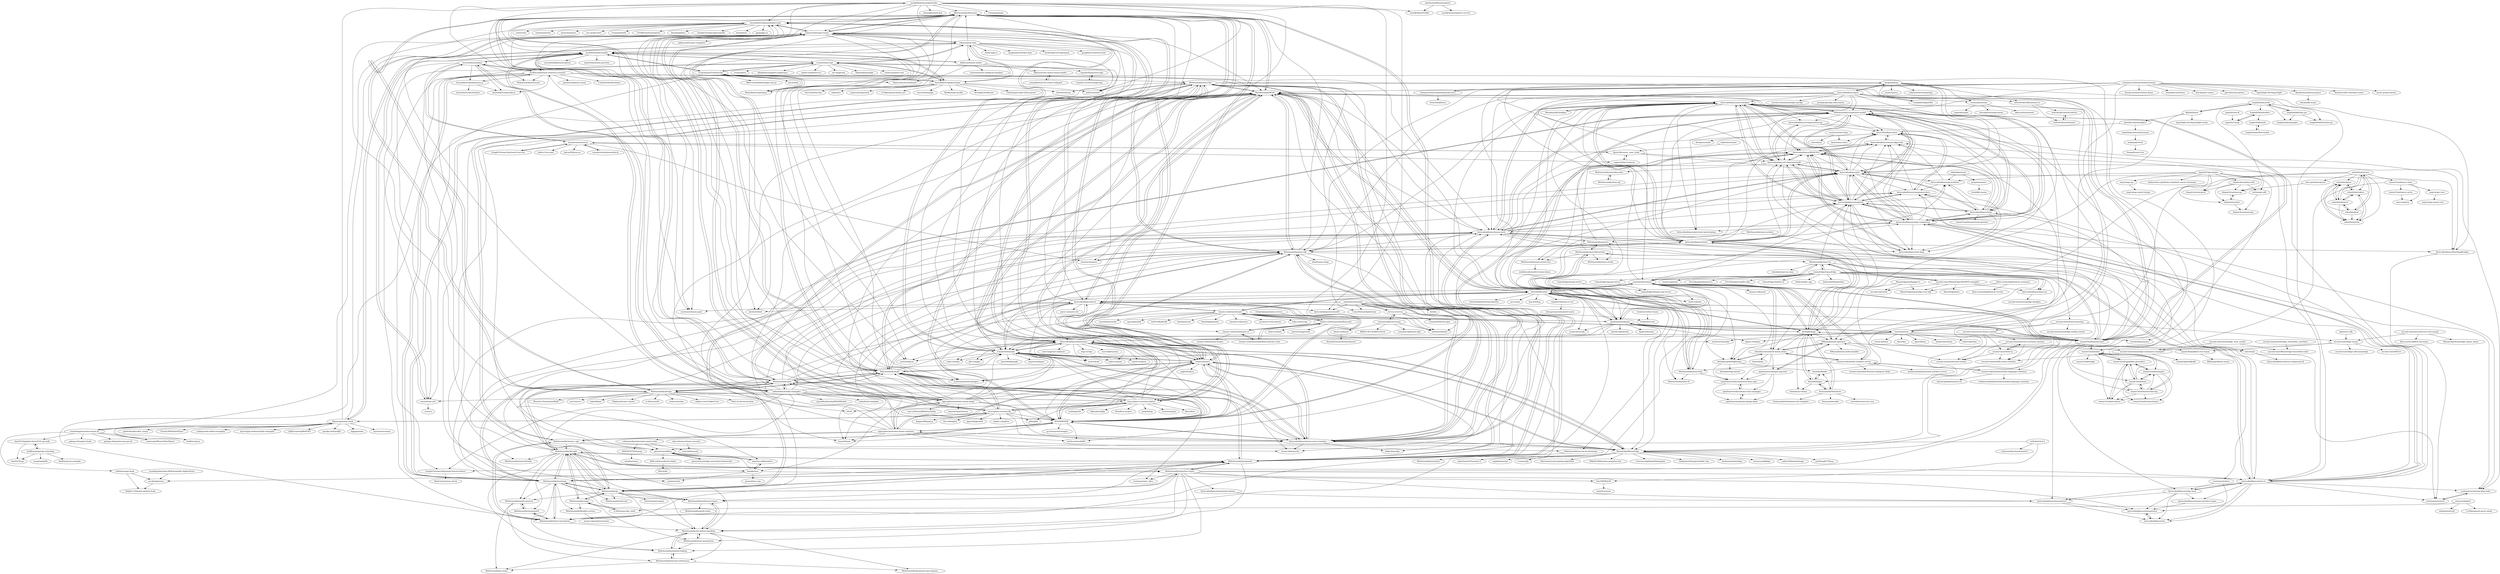 digraph G {
"wasdk/WebAssemblyStudio" -> "WebAssembly/binaryen"
"wasdk/WebAssemblyStudio" -> "AssemblyScript/assemblyscript"
"wasdk/WebAssemblyStudio" -> "ballercat/walt" ["e"=1]
"wasdk/WebAssemblyStudio" -> "mbasso/awesome-wasm"
"wasdk/WebAssemblyStudio" -> "wasdk/WasmFiddle"
"wasdk/WebAssemblyStudio" -> "WebAssembly/wabt"
"wasdk/WebAssemblyStudio" -> "bytecodealliance/cranelift" ["e"=1]
"wasdk/WebAssemblyStudio" -> "dcodeIO/webassembly"
"wasdk/WebAssemblyStudio" -> "bytecodealliance/lucet"
"wasdk/WebAssemblyStudio" -> "koute/stdweb" ["e"=1]
"wasdk/WebAssemblyStudio" -> "rustwasm/wasm-bindgen" ["e"=1]
"wasdk/WebAssemblyStudio" -> "shamadee/web-dsp" ["e"=1]
"wasdk/WebAssemblyStudio" -> "nebulet/nebulet" ["e"=1]
"wasdk/WebAssemblyStudio" -> "rustwasm/team" ["e"=1]
"wasdk/WebAssemblyStudio" -> "rustwasm/wasm-pack" ["e"=1]
"bytecodealliance/wasmtime" -> "wasmerio/wasmer"
"bytecodealliance/wasmtime" -> "WebAssembly/WASI"
"bytecodealliance/wasmtime" -> "bytecodealliance/wasm-micro-runtime"
"bytecodealliance/wasmtime" -> "tokio-rs/tokio" ["e"=1]
"bytecodealliance/wasmtime" -> "gfx-rs/wgpu" ["e"=1]
"bytecodealliance/wasmtime" -> "WasmEdge/WasmEdge"
"bytecodealliance/wasmtime" -> "rust-lang/rust-analyzer" ["e"=1]
"bytecodealliance/wasmtime" -> "yewstack/yew" ["e"=1]
"bytecodealliance/wasmtime" -> "iced-rs/iced" ["e"=1]
"bytecodealliance/wasmtime" -> "tokio-rs/axum" ["e"=1]
"bytecodealliance/wasmtime" -> "rustwasm/wasm-bindgen" ["e"=1]
"bytecodealliance/wasmtime" -> "rayon-rs/rayon" ["e"=1]
"bytecodealliance/wasmtime" -> "wasm3/wasm3"
"bytecodealliance/wasmtime" -> "clap-rs/clap" ["e"=1]
"bytecodealliance/wasmtime" -> "rust-bakery/nom" ["e"=1]
"AssemblyScript/assemblyscript" -> "WebAssembly/binaryen"
"AssemblyScript/assemblyscript" -> "swc-project/swc" ["e"=1]
"AssemblyScript/assemblyscript" -> "wasmerio/wasmer"
"AssemblyScript/assemblyscript" -> "evanw/esbuild" ["e"=1]
"AssemblyScript/assemblyscript" -> "FredKSchott/snowpack" ["e"=1]
"AssemblyScript/assemblyscript" -> "yewstack/yew" ["e"=1]
"AssemblyScript/assemblyscript" -> "denoland/deno" ["e"=1]
"AssemblyScript/assemblyscript" -> "emscripten-core/emscripten"
"AssemblyScript/assemblyscript" -> "GoogleChromeLabs/comlink" ["e"=1]
"AssemblyScript/assemblyscript" -> "lerna/lerna" ["e"=1]
"AssemblyScript/assemblyscript" -> "gpujs/gpu.js" ["e"=1]
"AssemblyScript/assemblyscript" -> "rome/tools" ["e"=1]
"AssemblyScript/assemblyscript" -> "statelyai/xstate" ["e"=1]
"AssemblyScript/assemblyscript" -> "immerjs/immer" ["e"=1]
"AssemblyScript/assemblyscript" -> "mbasso/awesome-wasm"
"emscripten-core/emscripten" -> "WebAssembly/binaryen"
"emscripten-core/emscripten" -> "emscripten-core/emsdk"
"emscripten-core/emscripten" -> "AssemblyScript/assemblyscript"
"emscripten-core/emscripten" -> "WebAssembly/design"
"emscripten-core/emscripten" -> "wasmerio/wasmer"
"emscripten-core/emscripten" -> "WebAssembly/wabt"
"emscripten-core/emscripten" -> "v8/v8" ["e"=1]
"emscripten-core/emscripten" -> "libuv/libuv" ["e"=1]
"emscripten-core/emscripten" -> "nothings/stb" ["e"=1]
"emscripten-core/emscripten" -> "bkaradzic/bgfx" ["e"=1]
"emscripten-core/emscripten" -> "llvm/llvm-project" ["e"=1]
"emscripten-core/emscripten" -> "glfw/glfw" ["e"=1]
"emscripten-core/emscripten" -> "bytecodealliance/wasmtime"
"emscripten-core/emscripten" -> "pixijs/pixijs" ["e"=1]
"emscripten-core/emscripten" -> "ocornut/imgui" ["e"=1]
"appcypher/awesome-wasm-langs" -> "mbasso/awesome-wasm"
"appcypher/awesome-wasm-langs" -> "appcypher/awesome-wasm-runtimes"
"appcypher/awesome-wasm-langs" -> "WebAssembly/binaryen"
"appcypher/awesome-wasm-langs" -> "bytecodealliance/wasm-micro-runtime"
"appcypher/awesome-wasm-langs" -> "wasm3/wasm3"
"appcypher/awesome-wasm-langs" -> "WebAssembly/wabt"
"appcypher/awesome-wasm-langs" -> "wasmerio/wasmer"
"appcypher/awesome-wasm-langs" -> "i-net-software/JWebAssembly" ["e"=1]
"appcypher/awesome-wasm-langs" -> "AssemblyScript/assemblyscript"
"appcypher/awesome-wasm-langs" -> "WAVM/WAVM"
"appcypher/awesome-wasm-langs" -> "WebAssembly/WASI"
"appcypher/awesome-wasm-langs" -> "konsoletyper/teavm" ["e"=1]
"appcypher/awesome-wasm-langs" -> "WebAssembly/spec"
"appcypher/awesome-wasm-langs" -> "bytecodealliance/wasmtime"
"appcypher/awesome-wasm-langs" -> "bytecodealliance/lucet"
"wasmerio/wasmer" -> "bytecodealliance/wasmtime"
"wasmerio/wasmer" -> "yewstack/yew" ["e"=1]
"wasmerio/wasmer" -> "WebAssembly/WASI"
"wasmerio/wasmer" -> "tokio-rs/tokio" ["e"=1]
"wasmerio/wasmer" -> "iced-rs/iced" ["e"=1]
"wasmerio/wasmer" -> "WasmEdge/WasmEdge"
"wasmerio/wasmer" -> "wasm3/wasm3"
"wasmerio/wasmer" -> "rustwasm/wasm-bindgen" ["e"=1]
"wasmerio/wasmer" -> "bytecodealliance/wasm-micro-runtime"
"wasmerio/wasmer" -> "tokio-rs/axum" ["e"=1]
"wasmerio/wasmer" -> "gfx-rs/wgpu" ["e"=1]
"wasmerio/wasmer" -> "AssemblyScript/assemblyscript"
"wasmerio/wasmer" -> "launchbadge/sqlx" ["e"=1]
"wasmerio/wasmer" -> "hyperium/hyper" ["e"=1]
"wasmerio/wasmer" -> "rayon-rs/rayon" ["e"=1]
"emscripten-core/emsdk" -> "emscripten-core/emscripten"
"emscripten-core/emsdk" -> "WebAssembly/binaryen"
"emscripten-core/emsdk" -> "WebAssembly/wabt"
"emscripten-core/emsdk" -> "3dgen/cppwasm-book"
"emscripten-core/emsdk" -> "gpuweb/gpuweb" ["e"=1]
"emscripten-core/emsdk" -> "WAVM/WAVM"
"emscripten-core/emsdk" -> "wasm3/wasm3"
"emscripten-core/emsdk" -> "mbasso/awesome-wasm"
"emscripten-core/emsdk" -> "WebAssembly/wasi-sdk"
"emscripten-core/emsdk" -> "nigels-com/glew" ["e"=1]
"emscripten-core/emsdk" -> "glfw/glfw" ["e"=1]
"emscripten-core/emsdk" -> "Kagami/ffmpeg.js" ["e"=1]
"emscripten-core/emsdk" -> "bytecodealliance/wasm-micro-runtime"
"emscripten-core/emsdk" -> "WebAssembly/spec"
"emscripten-core/emsdk" -> "Dav1dde/glad" ["e"=1]
"chai2010/gopherchina2018-cgo-talk" -> "chai2010/cgo"
"chai2010/gopherchina2018-cgo-talk" -> "draffensperger/go-interlang"
"kwast-os/kwast" -> "KernelFreeze/etheryal-kernel"
"cervus-v/cervus" -> "nebulet/nebulet" ["e"=1]
"cervus-v/cervus" -> "CommonWA/cwa-spec"
"cervus-v/cervus" -> "wasmerio/kernel-wasm"
"cervus-v/cervus" -> "rianhunter/wasmjit"
"cervus-v/cervus" -> "losfair/IceCore"
"WebAssembly/WASI" -> "bytecodealliance/wasmtime"
"WebAssembly/WASI" -> "wasmerio/wasmer"
"WebAssembly/WASI" -> "bytecodealliance/wasm-micro-runtime"
"WebAssembly/WASI" -> "WebAssembly/component-model"
"WebAssembly/WASI" -> "wasm3/wasm3"
"WebAssembly/WASI" -> "WasmEdge/WasmEdge"
"WebAssembly/WASI" -> "WebAssembly/spec"
"WebAssembly/WASI" -> "WebAssembly/binaryen"
"WebAssembly/WASI" -> "WebAssembly/wasi-sdk"
"WebAssembly/WASI" -> "krustlet/krustlet"
"WebAssembly/WASI" -> "spinframework/spin"
"WebAssembly/WASI" -> "WebAssembly/wabt"
"WebAssembly/WASI" -> "bytecodealliance/wit-bindgen"
"WebAssembly/WASI" -> "WebAssembly/wasi-libc"
"WebAssembly/WASI" -> "bytecodealliance/lucet"
"bytecodealliance/lucet" -> "bytecodealliance/cranelift" ["e"=1]
"bytecodealliance/lucet" -> "bytecodealliance/wasm-micro-runtime"
"bytecodealliance/lucet" -> "WAVM/WAVM"
"bytecodealliance/lucet" -> "bytecodealliance/wasmtime"
"bytecodealliance/lucet" -> "wasmerio/wasmer"
"bytecodealliance/lucet" -> "WebAssembly/WASI"
"bytecodealliance/lucet" -> "krustlet/krustlet"
"bytecodealliance/lucet" -> "nebulet/nebulet" ["e"=1]
"bytecodealliance/lucet" -> "wasm3/wasm3"
"bytecodealliance/lucet" -> "lunatic-solutions/lunatic"
"bytecodealliance/lucet" -> "rustwasm/wasm-pack" ["e"=1]
"bytecodealliance/lucet" -> "koute/stdweb" ["e"=1]
"bytecodealliance/lucet" -> "WebAssembly/binaryen"
"bytecodealliance/lucet" -> "async-rs/async-std" ["e"=1]
"bytecodealliance/lucet" -> "rustwasm/wasm-bindgen" ["e"=1]
"bytecodealliance/wasm-micro-runtime" -> "wasm3/wasm3"
"bytecodealliance/wasm-micro-runtime" -> "WAVM/WAVM"
"bytecodealliance/wasm-micro-runtime" -> "bytecodealliance/wasmtime"
"bytecodealliance/wasm-micro-runtime" -> "wasmerio/wasmer"
"bytecodealliance/wasm-micro-runtime" -> "WebAssembly/WASI"
"bytecodealliance/wasm-micro-runtime" -> "WasmEdge/WasmEdge"
"bytecodealliance/wasm-micro-runtime" -> "appcypher/awesome-wasm-runtimes"
"bytecodealliance/wasm-micro-runtime" -> "WebAssembly/wabt"
"bytecodealliance/wasm-micro-runtime" -> "bytecodealliance/lucet"
"bytecodealliance/wasm-micro-runtime" -> "WebAssembly/wasi-sdk"
"bytecodealliance/wasm-micro-runtime" -> "WebAssembly/binaryen"
"bytecodealliance/wasm-micro-runtime" -> "wasmi-labs/wasmi" ["e"=1]
"bytecodealliance/wasm-micro-runtime" -> "bellard/quickjs" ["e"=1]
"bytecodealliance/wasm-micro-runtime" -> "WebAssembly/wasi-libc"
"bytecodealliance/wasm-micro-runtime" -> "bytecodealliance/wasm-tools"
"3dgen/cppwasm-book" -> "wasmlang/awesome-wasm-zh"
"3dgen/cppwasm-book" -> "sonysuqin/WasmVideoPlayer" ["e"=1]
"3dgen/cppwasm-book" -> "emscripten-core/emsdk"
"3dgen/cppwasm-book" -> "mbasso/asm-dom"
"3dgen/cppwasm-book" -> "mbasso/awesome-wasm"
"3dgen/cppwasm-book" -> "bvibber/ogv.js" ["e"=1]
"3dgen/cppwasm-book" -> "goldvideo/decoder_wasm" ["e"=1]
"3dgen/cppwasm-book" -> "ErosZy/WXInlinePlayer" ["e"=1]
"3dgen/cppwasm-book" -> "nodejs/node-addon-examples" ["e"=1]
"3dgen/cppwasm-book" -> "msorvig/qt-webassembly-examples" ["e"=1]
"3dgen/cppwasm-book" -> "hjlld/LearningWebGPU" ["e"=1]
"3dgen/cppwasm-book" -> "quickjs-zh/QuickJS" ["e"=1]
"3dgen/cppwasm-book" -> "hggq/paozhu" ["e"=1]
"3dgen/cppwasm-book" -> "qicosmos/cosmos" ["e"=1]
"3dgen/cppwasm-book" -> "wasdk/WebAssemblyStudio"
"gwsystems/aWsm" -> "gwsystems/sledge-serverless-framework"
"gwsystems/aWsm" -> "ARM-software/bento-linker"
"gwsystems/aWsm" -> "innative-sdk/innative"
"dflemstr/rust-native-wasm-loader" -> "yamafaktory/rust-wasm-webpack"
"wasmlang/awesome-wasm-zh" -> "3dgen/cppwasm-book"
"wasmlang/awesome-wasm-zh" -> "golang-china/go2-book" ["e"=1]
"wasmlang/awesome-wasm-zh" -> "golang-china/awesome-go-zh" ["e"=1]
"wasmlang/awesome-wasm-zh" -> "chai2010/gopherchina2018-cgo-talk"
"wasmlang/awesome-wasm-zh" -> "zxh0/wasmgo-book"
"wasmlang/awesome-wasm-zh" -> "mbasso/awesome-wasm"
"wasmlang/awesome-wasm-zh" -> "sonysuqin/WasmVideoPlayer" ["e"=1]
"wasmlang/awesome-wasm-zh" -> "bvibber/ogv.js" ["e"=1]
"WebAssembly/wasi-sdk" -> "WebAssembly/wasi-libc"
"WebAssembly/wasi-sdk" -> "wasienv/wasienv"
"WebAssembly/wasi-sdk" -> "bytecodealliance/wasm-micro-runtime"
"WebAssembly/wasi-sdk" -> "WebAssembly/WASI"
"WebAssembly/wasi-sdk" -> "bytecodealliance/wizer"
"WebAssembly/wasi-sdk" -> "WAVM/WAVM"
"WebAssembly/wasi-sdk" -> "WebAssembly/tool-conventions"
"WebAssembly/wasi-sdk" -> "WebAssembly/wabt"
"WebAssembly/wasi-sdk" -> "faasm/faasm" ["e"=1]
"WebAssembly/wasi-sdk" -> "bytecodealliance/wit-bindgen"
"WebAssembly/wasi-sdk" -> "WebAssembly/binaryen"
"WebAssembly/wasi-sdk" -> "wasm3/wasm3"
"WebAssembly/wasi-sdk" -> "binji/wasm-clang" ["e"=1]
"WebAssembly/wasi-sdk" -> "bytecodealliance/wasm-tools"
"WebAssembly/wasi-sdk" -> "WebAssembly/wasi-nn"
"WebAssembly/proposals" -> "WebAssembly/meetings"
"WebAssembly/proposals" -> "WebAssembly/gc"
"WebAssembly/proposals" -> "WebAssembly/interface-types"
"WebAssembly/proposals" -> "WebAssembly/spec"
"WebAssembly/proposals" -> "WebAssembly/threads"
"WebAssembly/proposals" -> "bytecodealliance/wasm-tools"
"WebAssembly/proposals" -> "WebAssembly/component-model"
"WebAssembly/proposals" -> "WebAssembly/WASI"
"WebAssembly/proposals" -> "WebAssembly/wasi-libc"
"WebAssembly/proposals" -> "WebAssembly/exception-handling"
"WebAssembly/proposals" -> "bytecodealliance/wit-bindgen"
"WebAssembly/proposals" -> "WebAssembly/reference-types"
"WebAssembly/proposals" -> "WebAssembly/tool-conventions"
"WebAssembly/proposals" -> "bytecodealliance/jco"
"WebAssembly/proposals" -> "GoogleChromeLabs/wasm-feature-detect"
"xtuc/webassemblyjs" -> "AssemblyScript/binaryen.js"
"xtuc/webassemblyjs" -> "dcodeIO/webassembly"
"xtuc/webassemblyjs" -> "sunfishcode/wasm-reference-manual"
"xtuc/webassemblyjs" -> "kanaka/wac"
"xtuc/webassemblyjs" -> "WebAssembly/testsuite"
"xtuc/webassemblyjs" -> "rsms/wasm-util"
"xtuc/webassemblyjs" -> "wasmerio/wasmer-js"
"xtuc/webassemblyjs" -> "mdn/webassembly-examples"
"xtuc/webassemblyjs" -> "AssemblyScript/wabt.js"
"wasmerio/kernel-wasm" -> "cervus-v/cervus"
"wasmerio/kernel-wasm" -> "nebulet/nebulet" ["e"=1]
"wasmerio/kernel-wasm" -> "kwast-os/kwast"
"wasmerio/kernel-wasm" -> "RIKEN-RCCS/MilvusVisor" ["e"=1]
"wasmerio/kernel-wasm" -> "eunomia-bpf/wasm-bpf" ["e"=1]
"appcypher/awesome-wasm-runtimes" -> "bytecodealliance/wasm-micro-runtime"
"appcypher/awesome-wasm-runtimes" -> "WAVM/WAVM"
"appcypher/awesome-wasm-runtimes" -> "appcypher/awesome-wasm-langs"
"appcypher/awesome-wasm-runtimes" -> "wasm3/wasm3"
"appcypher/awesome-wasm-runtimes" -> "wasmi-labs/wasmi" ["e"=1]
"appcypher/awesome-wasm-runtimes" -> "bytecodealliance/wasm-tools"
"appcypher/awesome-wasm-runtimes" -> "vshymanskyy/awesome-wasm-tools"
"appcypher/awesome-wasm-runtimes" -> "WebAssembly/WASI"
"appcypher/awesome-wasm-runtimes" -> "WebAssembly/wasi-sdk"
"appcypher/awesome-wasm-runtimes" -> "WebAssembly/wasm-c-api"
"appcypher/awesome-wasm-runtimes" -> "perlin-network/life" ["e"=1]
"appcypher/awesome-wasm-runtimes" -> "WebAssembly/wasi-libc"
"appcypher/awesome-wasm-runtimes" -> "mbasso/awesome-wasm"
"appcypher/awesome-wasm-runtimes" -> "faasm/faasm" ["e"=1]
"appcypher/awesome-wasm-runtimes" -> "WasmEdge/WasmEdge"
"wasmerio/wasmer-js" -> "wasmerio/webassembly.sh"
"wasmerio/wasmer-js" -> "bjorn3/browser_wasi_shim"
"wasmerio/wasmer-js" -> "GoogleChromeLabs/wasi-fs-access"
"wasmerio/wasmer-js" -> "sagemathinc/cowasm"
"wasmerio/wasmer-js" -> "jedisct1/as-wasi" ["e"=1]
"wasmerio/wasmer-js" -> "xtuc/webassemblyjs"
"wasmerio/wasmer-js" -> "wasienv/wasienv"
"wasmerio/wasmer-js" -> "JairusSW/json-as"
"WebAssembly/wasi-libc" -> "WebAssembly/wasi-sdk"
"WebAssembly/wasi-libc" -> "WebAssembly/tool-conventions"
"WebAssembly/wasi-libc" -> "WAVM/WAVM"
"WebAssembly/wasi-libc" -> "WebAssembly/WASI"
"WebAssembly/wasi-libc" -> "bytecodealliance/wasi-rs"
"WebAssembly/wasi-libc" -> "faasm/faasm" ["e"=1]
"WebAssembly/wasi-libc" -> "wasienv/wasienv"
"WebAssembly/wasi-libc" -> "WebAssembly/proposals"
"WebAssembly/wasi-libc" -> "bytecodealliance/cargo-wasi"
"WebAssembly/wasi-libc" -> "bytecodealliance/wasm-tools"
"WebAssembly/wasi-libc" -> "WebAssembly/wasm-c-api"
"WebAssembly/wasi-libc" -> "bytecodealliance/wasm-micro-runtime"
"WebAssembly/wasi-libc" -> "WebAssembly/meetings"
"WebAssembly/wasi-libc" -> "gwsystems/aWsm"
"WebAssembly/wasi-libc" -> "WebAssembly/wasi-threads"
"innative-sdk/innative" -> "gwsystems/aWsm"
"innative-sdk/innative" -> "kanaka/wac"
"rianhunter/wasmjit" -> "cervus-v/cervus"
"rianhunter/wasmjit" -> "nebulet/nebulet" ["e"=1]
"rianhunter/wasmjit" -> "CraneStation/lightbeam" ["e"=1]
"rianhunter/wasmjit" -> "perlin-network/life" ["e"=1]
"rianhunter/wasmjit" -> "WebAssembly/wasm-jit-prototype"
"rianhunter/wasmjit" -> "kanaka/wac"
"rianhunter/wasmjit" -> "WAVM/WAVM"
"rianhunter/wasmjit" -> "Xe/olin"
"rianhunter/wasmjit" -> "bytecodealliance/cranelift" ["e"=1]
"rianhunter/wasmjit" -> "innative-sdk/innative"
"WebAssembly/esm-integration" -> "WebAssembly/exception-handling"
"WebAssembly/esm-integration" -> "WebAssembly/module-linking"
"rustwasm/walrus" -> "bytecodealliance/wat"
"rustwasm/walrus" -> "bytecodealliance/cargo-wasi"
"WebAssembly/wasm-c-api" -> "WebAssembly/tool-conventions"
"WebAssembly/wasm-c-api" -> "WAVM/WAVM"
"WebAssembly/wasm-c-api" -> "WebAssembly/wasi-libc"
"WebAssembly/wasm-c-api" -> "WebAssembly/wasm-jit-prototype"
"WebAssembly/wasm-c-api" -> "WebAssembly/threads"
"WebAssembly/wasm-c-api" -> "gwsystems/aWsm"
"bytecodealliance/wasi-rs" -> "bytecodealliance/cargo-wasi"
"bytecodealliance/wasi-rs" -> "WebAssembly/wasi-filesystem"
"bytecodealliance/wasi-rs" -> "WebAssembly/wasi-io"
"bytecodealliance/wasi-rs" -> "bytecodealliance/cargo-component"
"bytecodealliance/wasi-rs" -> "yoshuawuyts/wstd"
"bytecodealliance/wasi-rs" -> "yoshuawuyts/wasm-http-tools"
"bytecodealliance/wasi-rs" -> "bytecodealliance/wasm-pkg-tools"
"bytecodealliance/wasi-rs" -> "bytecodealliance/wasmprinter"
"bytecodealliance/wasi-rs" -> "bytecodealliance/wasmparser"
"bytecodealliance/wasi-rs" -> "bytecodealliance/component-docs"
"bytecodealliance/wasi-rs" -> "bytecodealliance/wasm-interface-types"
"bytecodealliance/wasi-rs" -> "bytecodealliance/wat"
"bytecodealliance/wasi-rs" -> "bytecodealliance/WASI-Virt"
"WebAssembly/interface-types" -> "WebAssembly/proposals"
"WebAssembly/interface-types" -> "WebAssembly/reference-types"
"WebAssembly/interface-types" -> "WebAssembly/module-linking"
"WebAssembly/interface-types" -> "WebAssembly/meetings"
"WebAssembly/interface-types" -> "WebAssembly/threads"
"WebAssembly/interface-types" -> "bytecodealliance/wasi-rs"
"WebAssembly/interface-types" -> "WebAssembly/exception-handling"
"WebAssembly/interface-types" -> "WebAssembly/component-model"
"WebAssembly/interface-types" -> "WebAssembly/gc"
"WebAssembly/interface-types" -> "bytecodealliance/wasmtime-demos"
"WebAssembly/interface-types" -> "rustwasm/wee_alloc" ["e"=1]
"WebAssembly/interface-types" -> "bytecodealliance/wasmparser"
"WebAssembly/interface-types" -> "WebAssembly/esm-integration"
"WebAssembly/interface-types" -> "bytecodealliance/wasmprinter"
"WebAssembly/reference-types" -> "WebAssembly/multi-value"
"WebAssembly/reference-types" -> "WebAssembly/exception-handling"
"Geal/serverless-wasm" -> "losfair/IceCore"
"WebAssembly/function-references" -> "WebAssembly/proposal-type-imports"
"WebAssembly/function-references" -> "WebAssembly/js-types"
"WebAssembly/function-references" -> "WebAssembly/module-linking"
"yamafaktory/rust-wasm-webpack" -> "dflemstr/rust-native-wasm-loader"
"lunatic-solutions/lunatic" -> "lunatic-solutions/submillisecond"
"lunatic-solutions/lunatic" -> "GetFirefly/firefly" ["e"=1]
"lunatic-solutions/lunatic" -> "bastion-rs/bastion" ["e"=1]
"lunatic-solutions/lunatic" -> "rusterlium/rustler" ["e"=1]
"lunatic-solutions/lunatic" -> "spacejam/sled" ["e"=1]
"lunatic-solutions/lunatic" -> "krustlet/krustlet"
"lunatic-solutions/lunatic" -> "lunatic-solutions/lunatic-rs"
"lunatic-solutions/lunatic" -> "slawlor/ractor" ["e"=1]
"lunatic-solutions/lunatic" -> "DataDog/glommio" ["e"=1]
"lunatic-solutions/lunatic" -> "extism/extism"
"lunatic-solutions/lunatic" -> "zesterer/chumsky" ["e"=1]
"lunatic-solutions/lunatic" -> "spinframework/spin"
"lunatic-solutions/lunatic" -> "sycamore-rs/sycamore" ["e"=1]
"lunatic-solutions/lunatic" -> "tokio-rs/tracing" ["e"=1]
"lunatic-solutions/lunatic" -> "bytecodealliance/lucet"
"wasm3/wasm3" -> "bytecodealliance/wasm-micro-runtime"
"wasm3/wasm3" -> "wasmerio/wasmer"
"wasm3/wasm3" -> "WAVM/WAVM"
"wasm3/wasm3" -> "bytecodealliance/wasmtime"
"wasm3/wasm3" -> "WasmEdge/WasmEdge"
"wasm3/wasm3" -> "WebAssembly/wabt"
"wasm3/wasm3" -> "WebAssembly/WASI"
"wasm3/wasm3" -> "WebAssembly/binaryen"
"wasm3/wasm3" -> "appcypher/awesome-wasm-runtimes"
"wasm3/wasm3" -> "bellard/quickjs" ["e"=1]
"wasm3/wasm3" -> "bytecodealliance/lucet"
"wasm3/wasm3" -> "wasmi-labs/wasmi" ["e"=1]
"wasm3/wasm3" -> "mbasso/awesome-wasm"
"wasm3/wasm3" -> "saghul/txiki.js" ["e"=1]
"wasm3/wasm3" -> "WebAssembly/wasi-sdk"
"krustlet/krustlet" -> "kube-rs/kube" ["e"=1]
"krustlet/krustlet" -> "wasmCloud/wasmCloud"
"krustlet/krustlet" -> "containerd/runwasi"
"krustlet/krustlet" -> "spinframework/spin"
"krustlet/krustlet" -> "youki-dev/youki" ["e"=1]
"krustlet/krustlet" -> "WebAssembly/WASI"
"krustlet/krustlet" -> "WasmEdge/WasmEdge"
"krustlet/krustlet" -> "virtual-kubelet/virtual-kubelet" ["e"=1]
"krustlet/krustlet" -> "lunatic-solutions/lunatic"
"krustlet/krustlet" -> "bytecodealliance/lucet"
"krustlet/krustlet" -> "deislabs/wagi"
"krustlet/krustlet" -> "wasmerio/wasmer"
"krustlet/krustlet" -> "aya-rs/aya" ["e"=1]
"krustlet/krustlet" -> "kcp-dev/kcp" ["e"=1]
"krustlet/krustlet" -> "engineerd/wasm-to-oci"
"WasmEdge/WasmEdge" -> "wasmerio/wasmer"
"WasmEdge/WasmEdge" -> "MikeK1999/solana-pumpfun-bot" ["e"=1]
"WasmEdge/WasmEdge" -> "bytecodealliance/wasm-micro-runtime"
"WasmEdge/WasmEdge" -> "rivermoonlight/gobbledegook" ["e"=1]
"WasmEdge/WasmEdge" -> "babaybus/DoxygenToolkit.vim" ["e"=1]
"WasmEdge/WasmEdge" -> "shuleisanshi/myblog" ["e"=1]
"WasmEdge/WasmEdge" -> "xuruoxuan/kkkajs" ["e"=1]
"WasmEdge/WasmEdge" -> "unline2/RandomImage" ["e"=1]
"WasmEdge/WasmEdge" -> "jayZheng87/Thusy" ["e"=1]
"WasmEdge/WasmEdge" -> "bytecodealliance/wasmtime"
"WasmEdge/WasmEdge" -> "onlychain/OCSystem2.0" ["e"=1]
"WasmEdge/WasmEdge" -> "mpplab/mnssp3" ["e"=1]
"WasmEdge/WasmEdge" -> "x-ream/sqli" ["e"=1]
"WasmEdge/WasmEdge" -> "6boris/awesome-golang-algorithm" ["e"=1]
"WasmEdge/WasmEdge" -> "wasm3/wasm3"
"GoogleChromeLabs/wasm-feature-detect" -> "MaxGraey/wasm-check"
"second-state/wasm-learning" -> "second-state/wasmedge-nodejs-starter"
"second-state/wasm-learning" -> "second-state/dapr-wasm"
"second-state/wasm-learning" -> "second-state/vercel-wasm-runtime"
"WebAssembly/module-linking" -> "WebAssembly/function-references"
"WebAssembly/module-linking" -> "WebAssembly/exception-handling"
"bytecodealliance/wasm-tools" -> "bytecodealliance/wit-bindgen"
"bytecodealliance/wasm-tools" -> "bytecodealliance/cargo-component"
"bytecodealliance/wasm-tools" -> "bytecodealliance/jco"
"bytecodealliance/wasm-tools" -> "bytecodealliance/registry"
"bytecodealliance/wasm-tools" -> "WebAssembly/component-model"
"bytecodealliance/wasm-tools" -> "wasmi-labs/wasmi" ["e"=1]
"bytecodealliance/wasm-tools" -> "bytecodealliance/WASI-Virt"
"bytecodealliance/wasm-tools" -> "bytecodealliance/wizer"
"bytecodealliance/wasm-tools" -> "rustwasm/walrus"
"bytecodealliance/wasm-tools" -> "bytecodealliance/wac"
"bytecodealliance/wasm-tools" -> "WebAssembly/proposals"
"bytecodealliance/wasm-tools" -> "bytecodealliance/wasi-rs"
"bytecodealliance/wasm-tools" -> "bytecodealliance/component-docs"
"bytecodealliance/wasm-tools" -> "WebAssembly/WASI"
"bytecodealliance/wasm-tools" -> "WebAssembly/wasi-io"
"wasienv/wasienv" -> "WebAssembly/wasi-sdk"
"WebAssembly/memory64" -> "WebAssembly/multi-memory"
"WebAssembly/memory64" -> "WebAssembly/tool-conventions"
"bytecodealliance/cargo-wasi" -> "bytecodealliance/wasi-rs"
"bytecodealliance/cargo-wasi" -> "bytecodealliance/wat"
"bytecodealliance/cargo-wasi" -> "bytecodealliance/wasmprinter"
"bytecodealliance/cargo-wasi" -> "bytecodealliance/wasm-interface-types"
"bytecodealliance/cargo-wasi" -> "bytecodealliance/wasmparser"
"suborbital/grav" -> "suborbital/vektor"
"suborbital/grav" -> "suborbital/subo"
"suborbital/grav" -> "suborbital/reactr"
"GoogleChromeLabs/wasi-fs-access" -> "wasmerio/wasmer-js"
"bytecodealliance/wasmtime-demos" -> "bytecodealliance/wasmparser"
"dapr/rust-sdk" -> "second-state/dapr-wasm"
"suborbital/vektor" -> "suborbital/grav"
"suborbital/vektor" -> "suborbital/subo"
"suborbital/vektor" -> "suborbital/reactr"
"wasmCloud/wascc-host" -> "wapc/wapc-rust"
"wasmCloud/wascc-host" -> "wasmCloud/wascc-actor"
"wasmCloud/wascc-host" -> "wasmCloud/examples"
"wasmCloud/wascc-host" -> "wascc/gantry"
"gwsystems/sledge-serverless-framework" -> "gwsystems/aWsm"
"engineerd/wasm-to-oci" -> "dmcgowan/containerd-wasm"
"WebAssembly/wasi-nn" -> "second-state/WasmEdge-WASINN-examples"
"WebAssembly/wasi-nn" -> "deislabs/wasi-nn-onnx"
"WebAssembly/wasi-nn" -> "LlamaEdge/LlamaEdge"
"WebAssembly/wasi-nn" -> "bytecodealliance/wasi-nn"
"WebAssembly/wasi-nn" -> "containerd/runwasi"
"WebAssembly/wasi-nn" -> "deislabs/containerd-wasm-shims"
"WebAssembly/wasi-nn" -> "bytecodealliance/registry"
"WebAssembly/multi-memory" -> "WebAssembly/function-references"
"WebAssembly/multi-memory" -> "WebAssembly/js-types"
"WebAssembly/multi-memory" -> "WebAssembly/memory64"
"sola-st/wasm-binary-security" -> "acieroid/wassail"
"wapc/wapc-go" -> "wapc/wapc-guest-tinygo"
"wasmerio/webassembly.sh" -> "wasmerio/wasmer-js"
"suborbital/reactr" -> "suborbital/vektor"
"suborbital/reactr" -> "suborbital/grav"
"suborbital/reactr" -> "suborbital/subo"
"suborbital/reactr" -> "suborbital/e2core"
"suborbital/reactr" -> "suborbital/sat"
"WebAssembly/wasi-io" -> "WebAssembly/wasi-clocks"
"WebAssembly/wasi-io" -> "WebAssembly/wasi-filesystem"
"WebAssembly/wasi-io" -> "bytecodealliance/wit-deps"
"WebAssembly/wasi-io" -> "WebAssembly/wasi-cli"
"WebAssembly/wasi-io" -> "bytecodealliance/wasm-pkg-tools"
"WebAssembly/wasi-filesystem" -> "WebAssembly/wasi-io"
"WebAssembly/wasi-filesystem" -> "WebAssembly/wasi-clocks"
"WebAssembly/wasi-filesystem" -> "bytecodealliance/wasi-rs"
"WebAssembly/wasi-filesystem" -> "WebAssembly/wasi-cli"
"WebAssembly/wasi-filesystem" -> "bytecodealliance/WASI-Virt"
"WebAssembly/wasi-filesystem" -> "WebAssembly/wasi-http"
"WebAssembly/wasi-filesystem" -> "WebAssembly/wasi-cloud-core"
"zxh0/wasmgo-book" -> "Relph1119/wasm-python-book"
"zxh0/wasmgo-book" -> "mcuking/wasmc"
"ASSERT-KTH/slumps" -> "satabin/swam"
"wapc/wapc-rust" -> "wapc/wapc-guest-rust"
"wasmCloud/examples" -> "wasmCloud/capability-providers"
"wasmCloud/examples" -> "wasmCloud/interfaces"
"wasmCloud/examples" -> "wasmCloud/wash"
"wasmCloud/examples" -> "wasmCloud/wasmcloud-js"
"wasmCloud/wascc-actor" -> "wascc/gantry"
"bytecodealliance/wasm-interface-types" -> "bytecodealliance/wasmprinter"
"bytecodealliance/wat" -> "bytecodealliance/wasmprinter"
"WebAssembly/flexible-vectors" -> "wasm-superopt/rocinante"
"bytecodealliance/wasmprinter" -> "bytecodealliance/wat"
"wasmCloud/wasmCloud" -> "bytecodealliance/wit-bindgen"
"wasmCloud/wasmCloud" -> "containerd/runwasi"
"wasmCloud/wasmCloud" -> "krustlet/krustlet"
"wasmCloud/wasmCloud" -> "spinframework/spin"
"wasmCloud/wasmCloud" -> "wasmCloud/wasmcloud-otp"
"wasmCloud/wasmCloud" -> "wasmCloud/wash"
"wasmCloud/wasmCloud" -> "bytecodealliance/wrpc"
"wasmCloud/wasmCloud" -> "WebAssembly/component-model"
"wasmCloud/wasmCloud" -> "bytecodealliance/registry"
"wasmCloud/wasmCloud" -> "WasmEdge/WasmEdge"
"wasmCloud/wasmCloud" -> "wasmCloud/wadm"
"wasmCloud/wasmCloud" -> "bytecodealliance/wasm-tools"
"wasmCloud/wasmCloud" -> "bytecodealliance/cargo-component"
"wasmCloud/wasmCloud" -> "WebAssembly/WASI"
"wasmCloud/wasmCloud" -> "deislabs/wagi"
"WebAssembly/design" -> "WebAssembly/spec"
"WebAssembly/design" -> "WebAssembly/binaryen"
"WebAssembly/design" -> "emscripten-core/emscripten"
"WebAssembly/design" -> "WebAssembly/wabt"
"WebAssembly/design" -> "chakra-core/ChakraCore" ["e"=1]
"WebAssembly/design" -> "mbasso/awesome-wasm"
"WebAssembly/design" -> "Matt-Esch/virtual-dom" ["e"=1]
"WebAssembly/design" -> "AssemblyScript/assemblyscript"
"WebAssembly/design" -> "Reactive-Extensions/RxJS" ["e"=1]
"WebAssembly/design" -> "servo/servo" ["e"=1]
"WebAssembly/design" -> "babel/babel" ["e"=1]
"WebAssembly/design" -> "Flipboard/react-canvas" ["e"=1]
"WebAssembly/design" -> "v8/v8" ["e"=1]
"WebAssembly/design" -> "tc39/ecma262" ["e"=1]
"WebAssembly/design" -> "redox-os/redox" ["e"=1]
"bytecodealliance/wizer" -> "bytecodealliance/wit-bindgen"
"bytecodealliance/wizer" -> "bytecodealliance/jco"
"bytecodealliance/wizer" -> "bytecodealliance/WASI-Virt"
"bytecodealliance/wizer" -> "bytecodealliance/wasm-tools"
"bytecodealliance/wizer" -> "WebAssembly/wasi-sdk"
"bytecodealliance/wizer" -> "bytecodealliance/registry"
"bytecodealliance/wizer" -> "bytecodealliance/ComponentizeJS"
"bytecodealliance/wizer" -> "gwsystems/aWsm"
"bytecodealliance/wizer" -> "bytecodealliance/cargo-component"
"bytecodealliance/wizer" -> "deislabs/wagi"
"bytecodealliance/wizer" -> "WebAssembly/component-model"
"bytecodealliance/wizer" -> "bytecodealliance/wasm-pkg-tools"
"bytecodealliance/wizer" -> "bytecodealliance/StarlingMonkey"
"bytecodealliance/wizer" -> "WebAssembly/tool-conventions"
"bytecodealliance/wizer" -> "vmware-labs/webassembly-language-runtimes"
"wasmCloud/wasmcloud-otp" -> "wasmCloud/wash"
"wasmCloud/wasmcloud-otp" -> "wasmCloud/capability-providers"
"wasmCloud/wasmcloud-otp" -> "wasmCloud/wadm"
"wasmCloud/wasmcloud-otp" -> "wasmCloud/interfaces"
"wasmCloud/wasmcloud-otp" -> "wasmCloud/wasmcloud-js"
"wasmCloud/wasmcloud-otp" -> "wasmCloud/examples"
"fiberplane/fp-bindgen" -> "bytecodealliance/wit-bindgen"
"wayfair-archive/tungstenjs" -> "wayfair/hypernova-php"
"vshymanskyy/awesome-wasm-tools" -> "acieroid/wassail"
"vshymanskyy/awesome-wasm-tools" -> "gwsystems/aWsm"
"vshymanskyy/awesome-wasm-tools" -> "ASSERT-KTH/slumps"
"deislabs/hippo" -> "deislabs/bindle"
"deislabs/hippo" -> "deislabs/wagi"
"deislabs/hippo" -> "fermyon/bartholomew"
"deislabs/hippo" -> "deislabs/yo-wasm"
"bytecodealliance/javy" -> "bytecodealliance/wit-bindgen"
"bytecodealliance/javy" -> "second-state/wasmedge-quickjs" ["e"=1]
"bytecodealliance/javy" -> "justjake/quickjs-emscripten" ["e"=1]
"bytecodealliance/javy" -> "bytecodealliance/ComponentizeJS"
"bytecodealliance/javy" -> "bytecodealliance/jco"
"bytecodealliance/javy" -> "CanadaHonk/porffor" ["e"=1]
"bytecodealliance/javy" -> "bytecodealliance/wasm-tools"
"bytecodealliance/javy" -> "drogus/jawsm"
"bytecodealliance/javy" -> "evanw/polywasm"
"bytecodealliance/javy" -> "bytecodealliance/wizer"
"bytecodealliance/javy" -> "web-devkits/Wasmnizer-ts"
"bytecodealliance/javy" -> "WebAssembly/wasi-sdk"
"bytecodealliance/javy" -> "extism/extism"
"bytecodealliance/javy" -> "spinframework/spin"
"bytecodealliance/javy" -> "WebAssembly/component-model"
"bytecodealliance/wit-bindgen" -> "bytecodealliance/cargo-component"
"bytecodealliance/wit-bindgen" -> "bytecodealliance/jco"
"bytecodealliance/wit-bindgen" -> "WebAssembly/component-model"
"bytecodealliance/wit-bindgen" -> "bytecodealliance/wasm-tools"
"bytecodealliance/wit-bindgen" -> "bytecodealliance/registry"
"bytecodealliance/wit-bindgen" -> "bytecodealliance/wrpc"
"bytecodealliance/wit-bindgen" -> "wasmCloud/wasmCloud"
"bytecodealliance/wit-bindgen" -> "fiberplane/fp-bindgen"
"bytecodealliance/wit-bindgen" -> "bytecodealliance/WASI-Virt"
"bytecodealliance/wit-bindgen" -> "bytecodealliance/ComponentizeJS"
"bytecodealliance/wit-bindgen" -> "bytecodealliance/wizer"
"bytecodealliance/wit-bindgen" -> "bytecodealliance/componentize-py"
"bytecodealliance/wit-bindgen" -> "bytecodealliance/preview2-prototyping"
"bytecodealliance/wit-bindgen" -> "bytecodealliance/wac"
"bytecodealliance/wit-bindgen" -> "deislabs/spiderlightning"
"turbolent/w2c2" -> "vshymanskyy/wasm2native"
"turbolent/w2c2" -> "FastVM/Web49"
"turbolent/w2c2" -> "gwsystems/aWsm"
"taybenlor/runno" -> "bjorn3/browser_wasi_shim"
"second-state/dapr-wasm" -> "second-state/dapr-sdk-wasmedge"
"second-state/dapr-wasm" -> "second-state/wasmedge-containers-examples"
"second-state/dapr-wasm" -> "second-state/MEGA"
"second-state/dapr-wasm" -> "Liquid-Reply/kind-crun-wasm"
"wasmCloud/wash" -> "wasmCloud/capability-providers"
"wasmCloud/wash" -> "wasmCloud/wasmcloud-otp"
"wasmCloud/wash" -> "wasmCloud/interfaces"
"wasmCloud/wash" -> "wasmCloud/examples"
"wasmCloud/wash" -> "wasmCloud/wasmcloud-js"
"wasmCloud/wash" -> "wasmCloud/wadm"
"deislabs/wagi" -> "deislabs/hippo"
"deislabs/wagi" -> "deislabs/yo-wasm"
"deislabs/wagi" -> "fermyon/bartholomew"
"deislabs/wagi" -> "bytecodealliance/wit-bindgen"
"deislabs/wagi" -> "deislabs/spiderlightning"
"deislabs/wagi" -> "containerd/runwasi"
"deislabs/wagi" -> "bytecodealliance/registry"
"deislabs/wagi" -> "krustlet/krustlet"
"deislabs/wagi" -> "deislabs/containerd-wasm-shims"
"deislabs/wagi" -> "bytecodealliance/wizer"
"deislabs/wagi" -> "spinframework/spin"
"deislabs/wagi" -> "WebAssembly/component-model"
"deislabs/wagi" -> "bytecodealliance/ComponentizeJS"
"deislabs/wagi" -> "wasmCloud/wasmCloud"
"deislabs/wagi" -> "KWasm/kwasm-operator"
"lunatic-solutions/lunatic-rs" -> "lunatic-solutions/submillisecond"
"lunatic-solutions/lunatic-rs" -> "lunatic-solutions/as-lunatic"
"lunatic-solutions/lunatic-rs" -> "lunatic-solutions/submillisecond-live-view"
"deislabs/bindle" -> "deislabs/hippo"
"deislabs/bindle" -> "bytecodealliance/WASI-Virt"
"second-state/wasmedge_wasi_socket" -> "second-state/wasmedge-containers-examples"
"second-state/wasmedge_wasi_socket" -> "second-state/WasmEdge-tensorflow-tools"
"suborbital/e2core" -> "suborbital/sat"
"suborbital/e2core" -> "suborbital/subo"
"suborbital/e2core" -> "suborbital/reactr"
"suborbital/e2core" -> "suborbital/vektor"
"suborbital/e2core" -> "suborbital/grav"
"suborbital/e2core" -> "bots-garden/capsule"
"suborbital/e2core" -> "deislabs/hippo"
"suborbital/e2core" -> "wasmCloud/wascc-host"
"suborbital/e2core" -> "deislabs/wagi"
"second-state/vercel-wasm-runtime" -> "second-state/netlify-wasm-runtime"
"second-state/vercel-wasm-runtime" -> "second-state/tencent-scf-wasm-runtime"
"second-state/vercel-wasm-runtime" -> "second-state/substrate-ewasm"
"second-state/vercel-wasm-runtime" -> "second-state/SewUp"
"WebAssembly/wasi-http" -> "bytecodealliance/WASI-Virt"
"WebAssembly/wasi-http" -> "bytecodealliance/go-modules"
"WebAssembly/wasi-http" -> "WebAssembly/wasi-cli"
"WebAssembly/wasi-http" -> "spinframework/containerd-shim-spin"
"WebAssembly/wasi-http" -> "WebAssembly/wasi-filesystem"
"bytecodealliance/wasi-nn" -> "second-state/wasmedge-bindgen"
"mcuking/Awesome-WebAssembly-Applications" -> "mcuking/wasmc"
"suborbital/subo" -> "suborbital/vektor"
"suborbital/subo" -> "suborbital/grav"
"second-state/wasmedge_tensorflow_interface" -> "second-state/WasmEdge-tensorflow-tools"
"mcuking/wasmc" -> "Relph1119/wasm-python-book"
"ARM-software/bento-linker" -> "flit/cmdis"
"esoterra/claw-lang" -> "lann/wasm-wave"
"esoterra/claw-lang" -> "rylev/dyna"
"second-state/SewUp" -> "second-state/netlify-wasm-runtime"
"second-state/SewUp" -> "second-state/tencent-scf-wasm-runtime"
"second-state/SewUp" -> "second-state/substrate-ewasm"
"second-state/tencent-scf-wasm-runtime" -> "second-state/netlify-wasm-runtime"
"second-state/tencent-scf-wasm-runtime" -> "second-state/substrate-ewasm"
"second-state/tencent-scf-wasm-runtime" -> "second-state/SewUp"
"wasmCloud/capability-providers" -> "wasmCloud/interfaces"
"wasmCloud/capability-providers" -> "wasmCloud/examples"
"wasmCloud/capability-providers" -> "wasmCloud/wash"
"wasmCloud/capability-providers" -> "wasmCloud/wadm"
"wasmCloud/interfaces" -> "wasmCloud/capability-providers"
"WebAssembly/wabt" -> "WebAssembly/binaryen"
"WebAssembly/wabt" -> "WebAssembly/spec"
"WebAssembly/wabt" -> "bytecodealliance/wasm-micro-runtime"
"WebAssembly/wabt" -> "wasm3/wasm3"
"WebAssembly/wabt" -> "WAVM/WAVM"
"WebAssembly/wabt" -> "WebAssembly/WASI"
"WebAssembly/wabt" -> "bytecodealliance/wasmtime"
"WebAssembly/wabt" -> "wasmerio/wasmer"
"WebAssembly/wabt" -> "WebAssembly/design"
"WebAssembly/wabt" -> "emscripten-core/emsdk"
"WebAssembly/wabt" -> "AssemblyScript/assemblyscript"
"WebAssembly/wabt" -> "emscripten-core/emscripten"
"WebAssembly/wabt" -> "mbasso/awesome-wasm"
"WebAssembly/wabt" -> "WebAssembly/wasi-sdk"
"WebAssembly/wabt" -> "rustwasm/wasm-bindgen" ["e"=1]
"spinframework/spin" -> "krustlet/krustlet"
"spinframework/spin" -> "wasmCloud/wasmCloud"
"spinframework/spin" -> "WasmEdge/WasmEdge"
"spinframework/spin" -> "WebAssembly/WASI"
"spinframework/spin" -> "bytecodealliance/wasmtime"
"spinframework/spin" -> "wasmerio/wasmer"
"spinframework/spin" -> "shuttle-hq/shuttle" ["e"=1]
"spinframework/spin" -> "extism/extism"
"spinframework/spin" -> "bytecodealliance/wit-bindgen"
"spinframework/spin" -> "containerd/runwasi"
"spinframework/spin" -> "youki-dev/youki" ["e"=1]
"spinframework/spin" -> "lunatic-solutions/lunatic"
"spinframework/spin" -> "leptos-rs/leptos" ["e"=1]
"spinframework/spin" -> "deislabs/wagi"
"spinframework/spin" -> "hyperium/tonic" ["e"=1]
"WebAssembly/binaryen" -> "WebAssembly/wabt"
"WebAssembly/binaryen" -> "WebAssembly/spec"
"WebAssembly/binaryen" -> "AssemblyScript/assemblyscript"
"WebAssembly/binaryen" -> "WebAssembly/design"
"WebAssembly/binaryen" -> "emscripten-core/emscripten"
"WebAssembly/binaryen" -> "wasmerio/wasmer"
"WebAssembly/binaryen" -> "WebAssembly/WASI"
"WebAssembly/binaryen" -> "rustwasm/wasm-bindgen" ["e"=1]
"WebAssembly/binaryen" -> "bytecodealliance/wasm-micro-runtime"
"WebAssembly/binaryen" -> "bytecodealliance/wasmtime"
"WebAssembly/binaryen" -> "wasm3/wasm3"
"WebAssembly/binaryen" -> "rustwasm/wasm-pack" ["e"=1]
"WebAssembly/binaryen" -> "WAVM/WAVM"
"WebAssembly/binaryen" -> "mbasso/awesome-wasm"
"WebAssembly/binaryen" -> "emscripten-core/emsdk"
"containerd/runwasi" -> "deislabs/containerd-wasm-shims"
"containerd/runwasi" -> "KWasm/kwasm-operator"
"containerd/runwasi" -> "wasmCloud/wasmCloud"
"containerd/runwasi" -> "krustlet/krustlet"
"containerd/runwasi" -> "deislabs/spiderlightning"
"containerd/runwasi" -> "deislabs/wagi"
"containerd/runwasi" -> "bytecodealliance/registry"
"containerd/runwasi" -> "spinframework/spin"
"containerd/runwasi" -> "bytecodealliance/wit-bindgen"
"containerd/runwasi" -> "kuasar-io/kuasar" ["e"=1]
"containerd/runwasi" -> "vmware-labs/wasm-workers-server"
"containerd/runwasi" -> "kube-rs/kube" ["e"=1]
"containerd/runwasi" -> "WebAssembly/wasi-nn"
"containerd/runwasi" -> "WebAssembly/wasi-http"
"containerd/runwasi" -> "faasm/faasm" ["e"=1]
"bytecodealliance/cargo-component" -> "bytecodealliance/wit-bindgen"
"bytecodealliance/cargo-component" -> "bytecodealliance/registry"
"bytecodealliance/cargo-component" -> "bytecodealliance/jco"
"bytecodealliance/cargo-component" -> "WebAssembly/component-model"
"bytecodealliance/cargo-component" -> "bytecodealliance/ComponentizeJS"
"bytecodealliance/cargo-component" -> "bytecodealliance/wac"
"bytecodealliance/cargo-component" -> "bytecodealliance/wasm-tools"
"bytecodealliance/cargo-component" -> "bytecodealliance/wit-deps"
"bytecodealliance/cargo-component" -> "bytecodealliance/WASI-Virt"
"bytecodealliance/cargo-component" -> "bytecodealliance/wrpc"
"bytecodealliance/cargo-component" -> "bytecodealliance/wasm-pkg-tools"
"bytecodealliance/cargo-component" -> "bytecodealliance/wasi-rs"
"bytecodealliance/cargo-component" -> "yoshuawuyts/wasm-http-tools"
"bytecodealliance/cargo-component" -> "bytecodealliance/preview2-prototyping"
"bytecodealliance/cargo-component" -> "bytecodealliance/component-docs"
"inkeliz/karmem" -> "bytecodealliance/go-modules"
"inkeliz/karmem" -> "prep/wasmexec"
"WebAssembly/spec" -> "WebAssembly/binaryen"
"WebAssembly/spec" -> "WebAssembly/design"
"WebAssembly/spec" -> "WebAssembly/wabt"
"WebAssembly/spec" -> "WebAssembly/WASI"
"WebAssembly/spec" -> "WebAssembly/proposals"
"WebAssembly/spec" -> "WebAssembly/meetings"
"WebAssembly/spec" -> "bytecodealliance/wasm-micro-runtime"
"WebAssembly/spec" -> "WebAssembly/threads"
"WebAssembly/spec" -> "WAVM/WAVM"
"WebAssembly/spec" -> "bytecodealliance/lucet"
"WebAssembly/spec" -> "WebAssembly/gc"
"WebAssembly/spec" -> "mbasso/awesome-wasm"
"WebAssembly/spec" -> "mdn/webassembly-examples"
"WebAssembly/spec" -> "wasm3/wasm3"
"WebAssembly/spec" -> "bytecodealliance/wasm-tools"
"bjorn3/browser_wasi_shim" -> "sagemathinc/cowasm"
"bjorn3/browser_wasi_shim" -> "bytecodealliance/jco"
"bjorn3/browser_wasi_shim" -> "wasmerio/wasmer-js"
"bjorn3/browser_wasi_shim" -> "bytecodealliance/ComponentizeJS"
"dphilla/boxer" -> "loopholelabs/scale"
"dphilla/boxer" -> "JonasKruckenberg/k23"
"dphilla/boxer" -> "KWasm/kwasm-operator"
"dphilla/boxer" -> "hyperlight-dev/hyperlight-wasm" ["e"=1]
"WebAssembly/component-model" -> "bytecodealliance/wit-bindgen"
"WebAssembly/component-model" -> "bytecodealliance/cargo-component"
"WebAssembly/component-model" -> "bytecodealliance/registry"
"WebAssembly/component-model" -> "bytecodealliance/jco"
"WebAssembly/component-model" -> "bytecodealliance/WASI-Virt"
"WebAssembly/component-model" -> "bytecodealliance/wasm-tools"
"WebAssembly/component-model" -> "bytecodealliance/ComponentizeJS"
"WebAssembly/component-model" -> "WebAssembly/WASI"
"WebAssembly/component-model" -> "bytecodealliance/wrpc"
"WebAssembly/component-model" -> "WebAssembly/gc"
"WebAssembly/component-model" -> "wasmCloud/wasmCloud"
"WebAssembly/component-model" -> "bytecodealliance/componentize-py"
"WebAssembly/component-model" -> "bytecodealliance/wac"
"WebAssembly/component-model" -> "bytecodealliance/preview2-prototyping"
"WebAssembly/component-model" -> "WebAssembly/proposals"
"WAVM/WAVM" -> "bytecodealliance/wasm-micro-runtime"
"WAVM/WAVM" -> "wasm3/wasm3"
"WAVM/WAVM" -> "appcypher/awesome-wasm-runtimes"
"WAVM/WAVM" -> "WebAssembly/wabt"
"WAVM/WAVM" -> "bytecodealliance/lucet"
"WAVM/WAVM" -> "WebAssembly/wasi-libc"
"WAVM/WAVM" -> "WebAssembly/binaryen"
"WAVM/WAVM" -> "WebAssembly/wasi-sdk"
"WAVM/WAVM" -> "WebAssembly/wasm-c-api"
"WAVM/WAVM" -> "faasm/faasm" ["e"=1]
"WAVM/WAVM" -> "perlin-network/life" ["e"=1]
"WAVM/WAVM" -> "WebAssembly/WASI"
"WAVM/WAVM" -> "go-interpreter/wagon" ["e"=1]
"WAVM/WAVM" -> "wasmerio/wasmer"
"WAVM/WAVM" -> "bytecodealliance/wasmtime"
"lunatic-solutions/submillisecond" -> "lunatic-solutions/submillisecond-live-view"
"lunatic-solutions/submillisecond" -> "lunatic-solutions/lunatic"
"lunatic-solutions/submillisecond" -> "lunatic-solutions/lunatic-rs"
"lunatic-solutions/submillisecond" -> "thalo-rs/thalo" ["e"=1]
"lunatic-solutions/submillisecond" -> "pintariching/rustle" ["e"=1]
"WebAssembly/wasi-sockets" -> "WebAssembly/wasi-io"
"WebAssembly/wasi-sockets" -> "bytecodealliance/wasi-rs"
"fermyon/bartholomew" -> "fermyon/installer"
"fermyon/bartholomew" -> "deislabs/wagi"
"fermyon/bartholomew" -> "deislabs/hippo"
"fermyon/bartholomew" -> "avored/avored-rust-cms"
"fermyon/bartholomew" -> "deislabs/bindle"
"fermyon/bartholomew" -> "fermyon/bartholomew-site-template"
"WebAssembly/wasm-jit-prototype" -> "WebAssembly/wasmint"
"second-state/WasmEdge-WASINN-examples" -> "WebAssembly/wasi-nn"
"second-state/WasmEdge-WASINN-examples" -> "bytecodealliance/wasi-nn"
"second-state/WasmEdge-WASINN-examples" -> "WasmEdge/wasmedge-rust-sdk"
"second-state/WasmEdge-WASINN-examples" -> "second-state/witc"
"second-state/WasmEdge-WASINN-examples" -> "WasmEdge/docs"
"deislabs/spiderlightning" -> "deislabs/containerd-wasm-shims"
"deislabs/spiderlightning" -> "deislabs/wagi-dotnet"
"deislabs/spiderlightning" -> "deislabs/bindle"
"deislabs/spiderlightning" -> "spinframework/containerd-shim-spin"
"draffensperger/go-interlang" -> "chai2010/gopherchina2018-cgo-talk"
"draffensperger/go-interlang" -> "zacg/simplelib"
"draffensperger/go-interlang" -> "chai2010/cgo"
"draffensperger/go-interlang" -> "AlekSi/cgo-by-example"
"wasmCloud/wadm" -> "wasmCloud/capability-providers"
"wasmCloud/wadm" -> "wasmCloud/interfaces"
"wasmCloud/wadm" -> "wasmCloud/wasmcloud-otp"
"wasmCloud/wadm" -> "wasmCloud/wadge"
"suborbital/sat" -> "suborbital/e2core"
"suborbital/sat" -> "suborbital/grav"
"suborbital/sat" -> "suborbital/subo"
"suborbital/sat" -> "suborbital/reactr"
"second-state/wasmedge-containers-examples" -> "second-state/netlify-wasm-runtime"
"second-state/wasmedge-containers-examples" -> "LlamaEdge/talktalk"
"Liquid-Reply/kind-crun-wasm" -> "KWasm/podman-wasm"
"prep/wasmexec" -> "dvob/k8s-wasm"
"extism/extism" -> "spinframework/spin"
"extism/extism" -> "lunatic-solutions/lunatic"
"extism/extism" -> "bytecodealliance/wit-bindgen"
"extism/extism" -> "wasmerio/wasmer"
"extism/extism" -> "tetratelabs/wazero" ["e"=1]
"extism/extism" -> "rkyv/rkyv" ["e"=1]
"extism/extism" -> "bytecodealliance/wasmtime"
"extism/extism" -> "lapce/floem" ["e"=1]
"extism/extism" -> "WebAssembly/component-model"
"extism/extism" -> "wasmCloud/wasmCloud"
"extism/extism" -> "linebender/xilem" ["e"=1]
"extism/extism" -> "rhaiscript/rhai" ["e"=1]
"extism/extism" -> "zesterer/chumsky" ["e"=1]
"extism/extism" -> "tracel-ai/burn" ["e"=1]
"extism/extism" -> "leptos-rs/leptos" ["e"=1]
"second-state/microservice-rust-mysql" -> "WasmEdge/wasmedge_hyper_demo"
"second-state/microservice-rust-mysql" -> "second-state/dapr-wasm"
"second-state/microservice-rust-mysql" -> "flows-network/flow-functions"
"bytecodealliance/jco" -> "bytecodealliance/cargo-component"
"bytecodealliance/jco" -> "bytecodealliance/ComponentizeJS"
"bytecodealliance/jco" -> "bytecodealliance/wit-bindgen"
"bytecodealliance/jco" -> "bytecodealliance/registry"
"bytecodealliance/jco" -> "WebAssembly/component-model"
"bytecodealliance/jco" -> "bytecodealliance/WASI-Virt"
"bytecodealliance/jco" -> "bytecodealliance/wit-deps"
"bytecodealliance/jco" -> "bytecodealliance/wrpc"
"bytecodealliance/jco" -> "bytecodealliance/wasm-tools"
"bytecodealliance/jco" -> "bytecodealliance/wasm-pkg-tools"
"bytecodealliance/jco" -> "bytecodealliance/component-docs"
"bytecodealliance/jco" -> "bytecodealliance/StarlingMonkey"
"bytecodealliance/jco" -> "bytecodealliance/wac"
"bytecodealliance/jco" -> "bytecodealliance/go-modules"
"bytecodealliance/jco" -> "bytecodealliance/wizer"
"WebAssembly/tool-conventions" -> "WebAssembly/memory64"
"WebAssembly/tool-conventions" -> "WebAssembly/exception-handling"
"WebAssembly/tool-conventions" -> "WebAssembly/meetings"
"WebAssembly/tool-conventions" -> "WebAssembly/wasm-c-api"
"vmware-labs/wasm-workers-server" -> "vmware-labs/distribution-tooling-for-helm" ["e"=1]
"vmware-labs/wasm-workers-server" -> "deislabs/containerd-wasm-shims"
"vmware-labs/wasm-workers-server" -> "vmware-labs/webassembly-language-runtimes"
"vmware-labs/wasm-workers-server" -> "KWasm/kwasm-operator"
"vmware-labs/wasm-workers-server" -> "webassemblylabs/wasm-workers-server"
"vmware-labs/wasm-workers-server" -> "WebAssembly/wasi-http"
"vmware-labs/wasm-workers-server" -> "containerd/runwasi"
"loopholelabs/scale" -> "loopholelabs/polyglot"
"loopholelabs/scale" -> "dphilla/boxer"
"loopholelabs/scale" -> "loopholelabs/frpc-go"
"loopholelabs/scale" -> "loopholelabs/drafter"
"loopholelabs/scale" -> "loopholelabs/frisbee-go"
"loopholelabs/scale" -> "extism/go-sdk"
"mbebenita/WasmExplorer" -> "wasdk/WasmFiddle"
"mbebenita/WasmExplorer" -> "wasdk/wasmexplorer-service"
"sagemathinc/cowasm" -> "bjorn3/browser_wasi_shim"
"knqyf263/go-plugin" -> "dispatchrun/net"
"knqyf263/go-plugin" -> "tetratelabs/wazero" ["e"=1]
"knqyf263/go-plugin" -> "wapc/wapc-go"
"knqyf263/go-plugin" -> "dispatchrun/wasi-go"
"knqyf263/go-plugin" -> "dispatchrun/wzprof"
"knqyf263/go-plugin" -> "deislabs/spiderlightning"
"knqyf263/go-plugin" -> "dispatchrun/timecraft"
"knqyf263/go-plugin" -> "bytecodealliance/go-modules"
"knqyf263/go-plugin" -> "kubernetes-sigs/kube-scheduler-wasm-extension"
"evanw/thinscript" -> "01alchemist/TurboScript"
"evanw/thinscript" -> "AssemblyScript/prototype"
"evanw/thinscript" -> "evanw/skew" ["e"=1]
"evanw/thinscript" -> "dbohdan/compilers-targeting-c" ["e"=1]
"evanw/thinscript" -> "rsms/wasm-util"
"evanw/thinscript" -> "dcodeIO/webassembly"
"evanw/thinscript" -> "andrei-markeev/ts2c" ["e"=1]
"evanw/thinscript" -> "mbasso/asm-dom"
"evanw/thinscript" -> "WAVM/WAVM"
"evanw/thinscript" -> "ballercat/walt" ["e"=1]
"evanw/thinscript" -> "andoma/vmir" ["e"=1]
"evanw/thinscript" -> "ooc-lang/rock"
"evanw/thinscript" -> "3Dparallax/insight" ["e"=1]
"evanw/thinscript" -> "sweet-js/sweet-core" ["e"=1]
"deislabs/containerd-wasm-shims" -> "containerd/runwasi"
"deislabs/containerd-wasm-shims" -> "deislabs/spiderlightning"
"deislabs/containerd-wasm-shims" -> "KWasm/kwasm-operator"
"deislabs/containerd-wasm-shims" -> "vmware-labs/wasm-workers-server"
"deislabs/containerd-wasm-shims" -> "spinframework/containerd-shim-spin"
"deislabs/containerd-wasm-shims" -> "Azure/dalec"
"deislabs/containerd-wasm-shims" -> "spinframework/spin-operator"
"richardanaya/wasm-service" -> "lunatic-solutions/submillisecond"
"bytecodealliance/registry" -> "bytecodealliance/cargo-component"
"bytecodealliance/registry" -> "bytecodealliance/wac"
"bytecodealliance/registry" -> "bytecodealliance/component-docs"
"bytecodealliance/registry" -> "bytecodealliance/WASI-Virt"
"bytecodealliance/registry" -> "bytecodealliance/wasm-pkg-tools"
"bytecodealliance/registry" -> "bytecodealliance/ComponentizeJS"
"bytecodealliance/registry" -> "bytecodealliance/wit-deps"
"bytecodealliance/registry" -> "bytecodealliance/jco"
"bytecodealliance/registry" -> "yoshuawuyts/wasm-http-tools"
"bytecodealliance/registry" -> "WebAssembly/wasi-cloud-core"
"bytecodealliance/registry" -> "bytecodealliance/wrpc"
"bytecodealliance/registry" -> "bytecodealliance/wit-bindgen"
"bytecodealliance/registry" -> "wasmCloud/wadm"
"bytecodealliance/registry" -> "WebAssembly/component-model"
"bytecodealliance/registry" -> "bytecodealliance/go-modules"
"loopholelabs/frpc-go" -> "loopholelabs/frisbee-go"
"loopholelabs/frpc-go" -> "loopholelabs/polyglot"
"loopholelabs/frpc-go" -> "loopholelabs/scale"
"vmware-labs/webassembly-language-runtimes" -> "webassemblylabs/webassembly-language-runtimes"
"vmware-labs/webassembly-language-runtimes" -> "vmware-labs/wasm-workers-server"
"vmware-labs/webassembly-language-runtimes" -> "kateinoigakukun/wasi-vfs"
"FastVM/Web49" -> "yamt/toywasm"
"lunatic-solutions/submillisecond-live-view" -> "lunatic-solutions/submillisecond"
"lunatic-solutions/submillisecond-live-view" -> "lunatic-solutions/lunatic-rs"
"KWasm/kwasm-operator" -> "KWasm/kwasm-node-installer"
"KWasm/kwasm-operator" -> "deislabs/containerd-wasm-shims"
"KWasm/kwasm-operator" -> "Liquid-Reply/kind-crun-wasm"
"KWasm/kwasm-operator" -> "spinframework/spin-operator"
"KWasm/kwasm-operator" -> "containerd/runwasi"
"KWasm/kwasm-operator" -> "second-state/wasmedge-containers-examples"
"KWasm/kwasm-operator" -> "rylev/wepl"
"bots-garden/capsule" -> "dispatchrun/wasi-go"
"WebAssembly/wasi-sql" -> "WebAssembly/wasi-keyvalue"
"WebAssembly/wasi-keyvalue" -> "WebAssembly/wasi-sql"
"container2wasm/container2wasm" -> "ktock/vscode-container-wasm"
"container2wasm/container2wasm" -> "containerd/runwasi"
"container2wasm/container2wasm" -> "mewz-project/mewz" ["e"=1]
"container2wasm/container2wasm" -> "ktock/container2wasm-demo"
"container2wasm/container2wasm" -> "extism/extism"
"container2wasm/container2wasm" -> "leaningtech/webvm" ["e"=1]
"container2wasm/container2wasm" -> "bytecodealliance/wizer"
"container2wasm/container2wasm" -> "ktock/qemu-wasm"
"container2wasm/container2wasm" -> "spinframework/spin"
"container2wasm/container2wasm" -> "WebAssembly/wasi-sdk"
"container2wasm/container2wasm" -> "jprendes/emception" ["e"=1]
"container2wasm/container2wasm" -> "WebAssembly/WASI"
"container2wasm/container2wasm" -> "WebAssembly/component-model"
"container2wasm/container2wasm" -> "hyperlight-dev/hyperlight" ["e"=1]
"container2wasm/container2wasm" -> "okuoku/wasmlinux-project"
"dispatchrun/timecraft" -> "dispatchrun/wzprof"
"dispatchrun/timecraft" -> "extism/go-sdk"
"dispatchrun/timecraft" -> "dispatchrun/wasi-go"
"dispatchrun/timecraft" -> "dispatchrun/net"
"bytecodealliance/go-modules" -> "bytecodealliance/wit-deps"
"bytecodealliance/go-modules" -> "bytecodealliance/wasm-pkg-tools"
"bytecodealliance/go-modules" -> "bytecodealliance/component-docs"
"asm-js/validator" -> "mbebenita/LLJS"
"asm-js/validator" -> "tc39/ecmascript_simd"
"asm-js/validator" -> "tc39/proposal-async-await" ["e"=1]
"web-devkits/Wasmnizer-ts" -> "web-devkits/wasm2native"
"web-devkits/Wasmnizer-ts" -> "web-devkits/webinizer"
"bytecodealliance/componentize-py" -> "bytecodealliance/wac"
"bytecodealliance/componentize-py" -> "bytecodealliance/ComponentizeJS"
"bytecodealliance/componentize-py" -> "yoshuawuyts/wasm-http-tools"
"pojntfx/ram-dl" -> "pojntfx/r3map"
"web-devkits/webinizer" -> "web-devkits/wasm2native"
"bytecodealliance/component-docs" -> "bytecodealliance/wac"
"bytecodealliance/component-docs" -> "bytecodealliance/registry"
"bytecodealliance/component-docs" -> "bytecodealliance/wasm-pkg-tools"
"bytecodealliance/component-docs" -> "rylev/wepl"
"extism/go-sdk" -> "dispatchrun/wazergo"
"sunfishcode/wasm-reference-manual" -> "WebAssembly/testsuite"
"sunfishcode/wasm-reference-manual" -> "WebAssembly/tool-conventions"
"sunfishcode/wasm-reference-manual" -> "paritytech/parity-wasm" ["e"=1]
"sunfishcode/wasm-reference-manual" -> "WebAssembly/meetings"
"sunfishcode/wasm-reference-manual" -> "bytecodealliance/wasmparser"
"sunfishcode/wasm-reference-manual" -> "bytecodealliance/wasm-tools"
"sunfishcode/wasm-reference-manual" -> "AssemblyScript/wabt.js"
"sunfishcode/wasm-reference-manual" -> "xtuc/webassemblyjs"
"sunfishcode/wasm-reference-manual" -> "WebAssembly/wasi-libc"
"sunfishcode/wasm-reference-manual" -> "AssemblyScript/binaryen.js"
"sunfishcode/wasm-reference-manual" -> "CraneStation/lightbeam" ["e"=1]
"sunfishcode/wasm-reference-manual" -> "WebAssembly/proposals"
"sunfishcode/wasm-reference-manual" -> "ColinEberhardt/chasm"
"sunfishcode/wasm-reference-manual" -> "dcodeIO/webassembly"
"sunfishcode/wasm-reference-manual" -> "GoogleChromeLabs/wasm-feature-detect"
"pojntfx/r3map" -> "loopholelabs/drafter"
"bytecodealliance/ComponentizeJS" -> "bytecodealliance/jco"
"bytecodealliance/ComponentizeJS" -> "bytecodealliance/registry"
"bytecodealliance/ComponentizeJS" -> "bytecodealliance/WASI-Virt"
"bytecodealliance/ComponentizeJS" -> "bytecodealliance/cargo-component"
"bytecodealliance/ComponentizeJS" -> "bytecodealliance/wit-deps"
"bytecodealliance/ComponentizeJS" -> "bytecodealliance/componentize-py"
"bytecodealliance/ComponentizeJS" -> "bytecodealliance/StarlingMonkey"
"bytecodealliance/ComponentizeJS" -> "WebAssembly/wasi-keyvalue"
"bytecodealliance/ComponentizeJS" -> "bytecodealliance/wit-bindgen"
"evanw/polywasm" -> "zksecurity/wasmati"
"evanw/polywasm" -> "pnpm/pacquet" ["e"=1]
"evanw/polywasm" -> "devongovett/napi-wasm"
"flows-network/github-pr-summary" -> "flows-network/github-pr-review"
"flows-network/github-pr-summary" -> "WasmEdge/wasmedge-rust-sdk"
"dispatchrun/wasi-go" -> "dispatchrun/net"
"WasmEdge/mediapipe-rs" -> "WasmEdge/wasmedge-rust-sdk"
"WasmEdge/mediapipe-rs" -> "second-state/witc"
"WasmEdge/mediapipe-rs" -> "second-state/substrate-ewasm"
"bytecodealliance/wac" -> "bytecodealliance/component-docs"
"bytecodealliance/wac" -> "bytecodealliance/registry"
"bytecodealliance/wac" -> "bytecodealliance/wasm-pkg-tools"
"bytecodealliance/wac" -> "lann/wasm-wave"
"bytecodealliance/wac" -> "dicej/isyswasfa"
"bytecodealliance/WASI-Virt" -> "bytecodealliance/wit-deps"
"bytecodealliance/WASI-Virt" -> "bytecodealliance/wasm-pkg-tools"
"bytecodealliance/WASI-Virt" -> "bytecodealliance/registry"
"bytecodealliance/WASI-Virt" -> "WebAssembly/wasi-cloud-core"
"bytecodealliance/WASI-Virt" -> "bytecodealliance/wrpc"
"bytecodealliance/WASI-Virt" -> "bytecodealliance/wac"
"bytecodealliance/WASI-Virt" -> "bytecodealliance/ComponentizeJS"
"bytecodealliance/WASI-Virt" -> "WebAssembly/wasi-http"
"loopholelabs/drafter" -> "pojntfx/r3map"
"loopholelabs/drafter" -> "loopholelabs/silo"
"dispatchrun/net" -> "dispatchrun/wasi-go"
"dispatchrun/net" -> "dispatchrun/wazergo"
"bytecodealliance/wit-deps" -> "bytecodealliance/WASI-Virt"
"rylev/wepl" -> "bytecodealliance/wasm-component-ld"
"rylev/wepl" -> "yoshuawuyts/wstd"
"WebAssembly/wasi-cloud-core" -> "sunfishcode/world-of-wasi-demo"
"spinframework/spin-operator" -> "spinframework/runtime-class-manager"
"spinframework/spin-operator" -> "spinframework/containerd-shim-spin"
"spinframework/spin-operator" -> "spinframework/spin-plugin-kube"
"spinframework/spin-operator" -> "KWasm/kwasm-operator"
"01alchemist/TurboScript" -> "AssemblyScript/prototype"
"01alchemist/TurboScript" -> "MichaReiser/speedy.js"
"01alchemist/TurboScript" -> "evanw/thinscript"
"01alchemist/TurboScript" -> "MaxGraey/Assembleash"
"01alchemist/TurboScript" -> "rsms/wasm-util"
"01alchemist/TurboScript" -> "dcodeIO/webassembly"
"01alchemist/TurboScript" -> "RReverser/babel-plugin-asm-js"
"01alchemist/TurboScript" -> "tmcw/wah"
"wayfair/hypernova-php" -> "wayfair-archive/tungstenjs"
"bytecodealliance/wrpc" -> "bytecodealliance/wasm-pkg-tools"
"bytecodealliance/wrpc" -> "bytecodealliance/wit-deps"
"bytecodealliance/wrpc" -> "bytecodealliance/wac"
"bytecodealliance/wrpc" -> "bytecodealliance/WASI-Virt"
"bytecodealliance/wrpc" -> "bytecodealliance/component-docs"
"bytecodealliance/wrpc" -> "bytecodealliance/registry"
"bytecodealliance/wrpc" -> "bytecodealliance/wit-bindgen"
"bytecodealliance/wrpc" -> "bytecodealliance/cargo-component"
"bytecodealliance/wrpc" -> "wasmCloud/wasmcloud-operator"
"bytecodealliance/wrpc" -> "bytecodealliance/go-modules"
"bytecodealliance/wrpc" -> "bytecodealliance/jco"
"bytecodealliance/StarlingMonkey" -> "yoshuawuyts/wstd"
"JonasKruckenberg/k23" -> "bytecodealliance/wac"
"JonasKruckenberg/k23" -> "explodingcamera/tinywasm"
"LlamaEdge/LlamaEdge" -> "WebAssembly/wasi-nn"
"LlamaEdge/LlamaEdge" -> "second-state/WasmEdge-WASINN-examples"
"LlamaEdge/LlamaEdge" -> "WasmEdge/WasmEdge"
"LlamaEdge/LlamaEdge" -> "containerd/runwasi"
"LlamaEdge/LlamaEdge" -> "moxin-org/moly" ["e"=1]
"LlamaEdge/LlamaEdge" -> "LlamaEdge/rag-api-server"
"LlamaEdge/LlamaEdge" -> "EricLBuehler/mistral.rs" ["e"=1]
"LlamaEdge/LlamaEdge" -> "EricLBuehler/candle-vllm" ["e"=1]
"LlamaEdge/LlamaEdge" -> "LlamaEdge/chatbot-ui"
"LlamaEdge/LlamaEdge" -> "second-state/wasm-learning"
"LlamaEdge/LlamaEdge" -> "wasmCloud/wasmCloud"
"LlamaEdge/LlamaEdge" -> "KWasm/kwasm-operator"
"LlamaEdge/LlamaEdge" -> "foldl/chatllm.cpp" ["e"=1]
"LlamaEdge/LlamaEdge" -> "bytecodealliance/wasi-nn"
"LlamaEdge/LlamaEdge" -> "kubewharf/podseidon" ["e"=1]
"rsms/wasm-util" -> "rsms/co"
"rsms/wasm-util" -> "dcodeIO/webassembly"
"explodingcamera/tinywasm" -> "makepad/stitch"
"LlamaEdge/rag-api-server" -> "LlamaEdge/whisper-api-server"
"okuoku/wasmlinux-project" -> "okuoku/lkl-wasm"
"bytecodealliance/wasm-pkg-tools" -> "bytecodealliance/wac"
"bytecodealliance/wasm-pkg-tools" -> "bytecodealliance/WASI-Virt"
"yoshuawuyts/wasm-http-tools" -> "yoshuawuyts/wstd"
"spinframework/containerd-shim-spin" -> "spinframework/runtime-class-manager"
"spinframework/containerd-shim-spin" -> "spinframework/spin-plugin-kube"
"spinframework/spin-plugin-kube" -> "spinframework/runtime-class-manager"
"spinframework/runtime-class-manager" -> "spinframework/containerd-shim-spin"
"spinframework/runtime-class-manager" -> "spinframework/spin-plugin-kube"
"loopholelabs/silo" -> "loopholelabs/firecracker"
"loopholelabs/firecracker" -> "loopholelabs/silo"
"mbasso/awesome-wasm" -> "appcypher/awesome-wasm-langs"
"mbasso/awesome-wasm" -> "wasmerio/wasmer"
"mbasso/awesome-wasm" -> "WebAssembly/binaryen"
"mbasso/awesome-wasm" -> "AssemblyScript/assemblyscript"
"mbasso/awesome-wasm" -> "WebAssembly/wabt"
"mbasso/awesome-wasm" -> "WebAssembly/design"
"mbasso/awesome-wasm" -> "wasm3/wasm3"
"mbasso/awesome-wasm" -> "aalhour/awesome-compilers" ["e"=1]
"mbasso/awesome-wasm" -> "mbasso/asm-dom"
"mbasso/awesome-wasm" -> "emscripten-core/emscripten"
"mbasso/awesome-wasm" -> "bytecodealliance/wasmtime"
"mbasso/awesome-wasm" -> "rustwasm/wasm-bindgen" ["e"=1]
"mbasso/awesome-wasm" -> "rustwasm/wasm-pack" ["e"=1]
"mbasso/awesome-wasm" -> "yewstack/yew" ["e"=1]
"mbasso/awesome-wasm" -> "WebAssembly/WASI"
"mbasso/asm-dom" -> "mbasso/gccx"
"mbasso/asm-dom" -> "mbasso/awesome-wasm"
"mbasso/asm-dom" -> "AssemblyScript/prototype"
"mbasso/asm-dom" -> "ballercat/walt" ["e"=1]
"mbasso/asm-dom" -> "koute/stdweb" ["e"=1]
"mbasso/asm-dom" -> "ampproject/worker-dom" ["e"=1]
"mbasso/asm-dom" -> "WebAssembly/binaryen"
"mbasso/asm-dom" -> "ballercat/wasm-loader"
"mbasso/asm-dom" -> "evanw/thinscript"
"mbasso/asm-dom" -> "3dgen/cppwasm-book"
"mbasso/asm-dom" -> "dcodeIO/webassembly"
"mbasso/asm-dom" -> "facebookarchive/prepack" ["e"=1]
"mbasso/asm-dom" -> "cherow/cherow" ["e"=1]
"mbasso/asm-dom" -> "google/incremental-dom" ["e"=1]
"mbasso/asm-dom" -> "WAVM/WAVM"
"drogus/jawsm" -> "CanadaHonk/porffor" ["e"=1]
"drogus/jawsm" -> "bytecodealliance/ComponentizeJS"
"drogus/jawsm" -> "trynova/nova" ["e"=1]
"drogus/jawsm" -> "bytecodealliance/javy"
"drogus/jawsm" -> "evanw/polywasm"
"drogus/jawsm" -> "sebastianwessel/quickjs" ["e"=1]
"drogus/jawsm" -> "bytecodealliance/StarlingMonkey"
"drogus/jawsm" -> "thomastschurtschenthaler/electrico"
"drogus/jawsm" -> "bytecodealliance/cargo-component"
"drogus/jawsm" -> "bytecodealliance/jco"
"drogus/jawsm" -> "web-devkits/Wasmnizer-ts"
"ballercat/wasm-loader" -> "wayfair/hypernova-php"
"ballercat/wasm-loader" -> "dcodeIO/webassembly"
"ballercat/wasm-loader" -> "dflemstr/rust-native-wasm-loader"
"ballercat/wasm-loader" -> "MaxGraey/Assembleash"
"ballercat/wasm-loader" -> "rustwasm/rust-webpack-template" ["e"=1]
"mdn/webassembly-examples" -> "JasonWeathersby/WASMSobel"
"mdn/webassembly-examples" -> "WebAssembly/wabt"
"mdn/webassembly-examples" -> "WebAssembly/spec"
"mdn/webassembly-examples" -> "xtuc/webassemblyjs"
"mdn/webassembly-examples" -> "dcodeIO/webassembly"
"mdn/webassembly-examples" -> "sunfishcode/wasm-reference-manual"
"mdn/webassembly-examples" -> "GoogleChromeLabs/wasm-feature-detect"
"mdn/webassembly-examples" -> "WebAssembly/binaryen"
"mdn/webassembly-examples" -> "WAVM/WAVM"
"mdn/webassembly-examples" -> "rustwasm/wee_alloc" ["e"=1]
"mdn/webassembly-examples" -> "WebAssembly/threads"
"mdn/webassembly-examples" -> "rsms/wasm-util"
"mdn/webassembly-examples" -> "bytecodealliance/wasm-tools"
"mdn/webassembly-examples" -> "appcypher/awesome-wasm-langs"
"mdn/webassembly-examples" -> "mdn/html-examples" ["e"=1]
"WebAssembly/gc" -> "WebAssembly/proposals"
"WebAssembly/gc" -> "WebAssembly/component-model"
"WebAssembly/gc" -> "WebAssembly/meetings"
"WebAssembly/gc" -> "WebAssembly/threads"
"WebAssembly/gc" -> "WebAssembly/reference-types"
"WebAssembly/gc" -> "WebAssembly/interface-types"
"WebAssembly/gc" -> "WebAssembly/exception-handling"
"WebAssembly/gc" -> "bytecodealliance/wasm-tools"
"WebAssembly/gc" -> "WebAssembly/simd"
"WebAssembly/gc" -> "WebAssembly/tail-call"
"WebAssembly/gc" -> "WebAssembly/multi-memory"
"WebAssembly/gc" -> "WebAssembly/spec"
"WebAssembly/gc" -> "WebAssembly/WASI"
"WebAssembly/gc" -> "WebAssembly/tool-conventions"
"WebAssembly/gc" -> "titzer/wizard-engine" ["e"=1]
"yoshuawuyts/wstd" -> "yoshuawuyts/wasm-http-tools"
"thomastschurtschenthaler/electrico" -> "drogus/jawsm"
"thomastschurtschenthaler/electrico" -> "brisa-build/brisa" ["e"=1]
"dcodeIO/webassembly" -> "AssemblyScript/prototype"
"dcodeIO/webassembly" -> "rsms/wasm-util"
"dcodeIO/webassembly" -> "ballercat/wasm-loader"
"dcodeIO/webassembly" -> "MichaReiser/speedy.js"
"dcodeIO/webassembly" -> "01alchemist/TurboScript"
"dcodeIO/webassembly" -> "xtuc/webassemblyjs"
"dcodeIO/webassembly" -> "yurydelendik/wasmception"
"dcodeIO/webassembly" -> "sunfishcode/wasm-reference-manual"
"dcodeIO/webassembly" -> "maierfelix/wasm-particles"
"dcodeIO/webassembly" -> "evanw/thinscript"
"dcodeIO/webassembly" -> "mdn/webassembly-examples"
"MichaReiser/speedy.js" -> "01alchemist/TurboScript"
"kanaka/wac" -> "grassel/wac-esp"
"kanaka/wac" -> "mcuking/wasmc"
"kanaka/wac" -> "andoma/vmir" ["e"=1]
"kanaka/wac" -> "innative-sdk/innative"
"kanaka/wac" -> "FastVM/Web49"
"kanaka/wac" -> "gwsystems/aWsm"
"WebAssembly/simd" -> "WebAssembly/threads"
"WebAssembly/simd" -> "tc39/ecmascript_simd"
"WebAssembly/simd" -> "WebAssembly/esm-integration"
"WebAssembly/simd" -> "WebAssembly/flexible-vectors"
"WebAssembly/simd" -> "WebAssembly/gc"
"WebAssembly/threads" -> "WebAssembly/exception-handling"
"WebAssembly/threads" -> "WebAssembly/wasi-threads"
"WebAssembly/threads" -> "WebAssembly/simd"
"WebAssembly/threads" -> "WebAssembly/reference-types"
"WebAssembly/threads" -> "WebAssembly/module-linking"
"WebAssembly/threads" -> "WebAssembly/proposals"
"WebAssembly/threads" -> "WebAssembly/gc"
"WebAssembly/threads" -> "WebAssembly/multi-memory"
"WebAssembly/threads" -> "WebAssembly/memory64"
"WebAssembly/threads" -> "bytecodealliance/wasi-rs"
"WebAssembly/threads" -> "WebAssembly/meetings"
"WebAssembly/threads" -> "WebAssembly/interface-types"
"WebAssembly/threads" -> "bytecodealliance/component-docs"
"WebAssembly/threads" -> "WebAssembly/tail-call"
"WebAssembly/threads" -> "bytecodealliance/jco"
"WebAssembly/exception-handling" -> "WebAssembly/module-linking"
"WebAssembly/exception-handling" -> "WebAssembly/function-references"
"WebAssembly/exception-handling" -> "WebAssembly/esm-integration"
"WebAssembly/exception-handling" -> "WebAssembly/proposal-type-imports"
"WebAssembly/exception-handling" -> "WebAssembly/reference-types"
"WebAssembly/exception-handling" -> "WebAssembly/js-types"
"makepad/stitch" -> "Neopallium/s1vm"
"web-devkits/wasm2native" -> "web-devkits/webinizer"
"LlamaEdge/sd-api-server" -> "LlamaEdge/whisper-api-server"
"tc39/ecmascript_simd" -> "WebAssembly/simd"
"AssemblyScript/prototype" -> "01alchemist/TurboScript"
"AssemblyScript/prototype" -> "dcodeIO/webassembly"
"AssemblyScript/prototype" -> "evanw/thinscript"
"AssemblyScript/prototype" -> "ballercat/walt" ["e"=1]
"AssemblyScript/prototype" -> "typestyle/typestyle" ["e"=1]
"AssemblyScript/prototype" -> "mbasso/asm-dom"
"AssemblyScript/prototype" -> "cherow/cherow" ["e"=1]
"AssemblyScript/prototype" -> "tc39/proposal-binary-ast" ["e"=1]
"AssemblyScript/prototype" -> "MichaReiser/speedy.js"
"AssemblyScript/prototype" -> "microsoft/napajs" ["e"=1]
"AssemblyScript/prototype" -> "fhinkel/type-profile" ["e"=1]
"AssemblyScript/prototype" -> "developit/workerize" ["e"=1]
"AssemblyScript/prototype" -> "eslint/typescript-eslint-parser" ["e"=1]
"AssemblyScript/prototype" -> "fuse-box/fuse-box" ["e"=1]
"AssemblyScript/prototype" -> "mikeal/r2" ["e"=1]
"AssemblyScript/binaryen.js" -> "AssemblyScript/wabt.js"
"AssemblyScript/binaryen.js" -> "AssemblyScript/website"
"WebAssembly/meetings" -> "WebAssembly/proposals"
"WebAssembly/meetings" -> "WebAssembly/tool-conventions"
"WebAssembly/meetings" -> "WebAssembly/exception-handling"
"WebAssembly/meetings" -> "WebAssembly/gc"
"WebAssembly/meetings" -> "WebAssembly/interface-types"
"WebAssembly/meetings" -> "WebAssembly/reference-types"
"WebAssembly/meetings" -> "WebAssembly/spec"
"WebAssembly/meetings" -> "WebAssembly/threads"
"WebAssembly/meetings" -> "WebAssembly/wasi-libc"
"WebAssembly/meetings" -> "WebAssembly/module-linking"
"WebAssembly/meetings" -> "WebAssembly/multi-memory"
"WebAssembly/meetings" -> "WebAssembly/flexible-vectors"
"WebAssembly/meetings" -> "sunfishcode/wasm-reference-manual"
"WebAssembly/meetings" -> "bytecodealliance/jco"
"WebAssembly/meetings" -> "bytecodealliance/wasm-tools"
"bytecodealliance/wasmparser" -> "bytecodealliance/wat"
"bytecodealliance/wasmparser" -> "bytecodealliance/wasmprinter"
"wasdk/WebAssemblyStudio" ["l"="-8.127,-7.595"]
"WebAssembly/binaryen" ["l"="-8.067,-7.666"]
"AssemblyScript/assemblyscript" ["l"="-8.025,-7.563"]
"ballercat/walt" ["l"="-4.36,-28.991"]
"mbasso/awesome-wasm" ["l"="-8.073,-7.618"]
"wasdk/WasmFiddle" ["l"="-8.134,-7.463"]
"WebAssembly/wabt" ["l"="-8.032,-7.674"]
"bytecodealliance/cranelift" ["l"="-9.81,-6.095"]
"dcodeIO/webassembly" ["l"="-8.26,-7.688"]
"bytecodealliance/lucet" ["l"="-8.118,-7.771"]
"koute/stdweb" ["l"="-9.99,-5.937"]
"rustwasm/wasm-bindgen" ["l"="-10.017,-5.849"]
"shamadee/web-dsp" ["l"="1.81,-28.876"]
"nebulet/nebulet" ["l"="-9.882,-5.995"]
"rustwasm/team" ["l"="-10.044,-5.885"]
"rustwasm/wasm-pack" ["l"="-10.002,-5.882"]
"bytecodealliance/wasmtime" ["l"="-7.989,-7.754"]
"wasmerio/wasmer" ["l"="-8.006,-7.711"]
"WebAssembly/WASI" ["l"="-8.066,-7.793"]
"bytecodealliance/wasm-micro-runtime" ["l"="-8.07,-7.751"]
"tokio-rs/tokio" ["l"="-9.685,-5.814"]
"gfx-rs/wgpu" ["l"="-9.765,-4.35"]
"WasmEdge/WasmEdge" ["l"="-8.018,-7.809"]
"rust-lang/rust-analyzer" ["l"="-9.746,-5.883"]
"yewstack/yew" ["l"="-9.692,-5.722"]
"iced-rs/iced" ["l"="-9.61,-5.794"]
"tokio-rs/axum" ["l"="-9.712,-5.883"]
"rayon-rs/rayon" ["l"="-9.835,-6.033"]
"wasm3/wasm3" ["l"="-8.065,-7.715"]
"clap-rs/clap" ["l"="-9.794,-5.986"]
"rust-bakery/nom" ["l"="-9.801,-6.121"]
"swc-project/swc" ["l"="-4.211,-29.715"]
"evanw/esbuild" ["l"="-4.18,-29.529"]
"FredKSchott/snowpack" ["l"="-4.099,-29.4"]
"denoland/deno" ["l"="-1.385,-31.743"]
"emscripten-core/emscripten" ["l"="-7.954,-7.583"]
"GoogleChromeLabs/comlink" ["l"="-4.287,-29.301"]
"lerna/lerna" ["l"="-0.839,-31.402"]
"gpujs/gpu.js" ["l"="-32.589,-35.794"]
"rome/tools" ["l"="-4.076,-29.505"]
"statelyai/xstate" ["l"="-4.122,-29.5"]
"immerjs/immer" ["l"="-3.93,-29.405"]
"emscripten-core/emsdk" ["l"="-8.032,-7.63"]
"WebAssembly/design" ["l"="-7.958,-7.642"]
"v8/v8" ["l"="-0.574,-31.699"]
"libuv/libuv" ["l"="-19.793,-25.328"]
"nothings/stb" ["l"="-23.745,-27.395"]
"bkaradzic/bgfx" ["l"="-23.622,-27.378"]
"llvm/llvm-project" ["l"="-20.109,-25.561"]
"glfw/glfw" ["l"="-23.68,-27.395"]
"pixijs/pixijs" ["l"="21.922,-30.038"]
"ocornut/imgui" ["l"="-23.863,-27.379"]
"appcypher/awesome-wasm-langs" ["l"="-8.104,-7.68"]
"appcypher/awesome-wasm-runtimes" ["l"="-8.103,-7.736"]
"i-net-software/JWebAssembly" ["l"="-11.309,4.963"]
"WAVM/WAVM" ["l"="-8.116,-7.711"]
"konsoletyper/teavm" ["l"="-11.306,5.018"]
"WebAssembly/spec" ["l"="-8.039,-7.755"]
"launchbadge/sqlx" ["l"="-9.837,-5.966"]
"hyperium/hyper" ["l"="-9.852,-5.921"]
"3dgen/cppwasm-book" ["l"="-8.113,-7.548"]
"gpuweb/gpuweb" ["l"="35.759,24.488"]
"WebAssembly/wasi-sdk" ["l"="-8.1,-7.805"]
"nigels-com/glew" ["l"="-23.598,-27.53"]
"Kagami/ffmpeg.js" ["l"="64.274,-12.863"]
"Dav1dde/glad" ["l"="-23.596,-27.491"]
"chai2010/gopherchina2018-cgo-talk" ["l"="-8.056,-7.331"]
"chai2010/cgo" ["l"="-8.036,-7.303"]
"draffensperger/go-interlang" ["l"="-8.046,-7.276"]
"kwast-os/kwast" ["l"="-8.412,-7.311"]
"KernelFreeze/etheryal-kernel" ["l"="-8.433,-7.288"]
"cervus-v/cervus" ["l"="-8.323,-7.396"]
"CommonWA/cwa-spec" ["l"="-8.325,-7.361"]
"wasmerio/kernel-wasm" ["l"="-8.372,-7.352"]
"rianhunter/wasmjit" ["l"="-8.257,-7.503"]
"losfair/IceCore" ["l"="-8.332,-7.327"]
"WebAssembly/component-model" ["l"="-8.06,-7.921"]
"krustlet/krustlet" ["l"="-8.124,-7.872"]
"spinframework/spin" ["l"="-8.104,-7.9"]
"bytecodealliance/wit-bindgen" ["l"="-8.08,-7.955"]
"WebAssembly/wasi-libc" ["l"="-8.082,-7.816"]
"lunatic-solutions/lunatic" ["l"="-8.212,-7.907"]
"async-rs/async-std" ["l"="-10.005,-6.106"]
"wasmi-labs/wasmi" ["l"="-18.955,9.39"]
"bellard/quickjs" ["l"="-22.224,-42.369"]
"bytecodealliance/wasm-tools" ["l"="-8.057,-7.89"]
"wasmlang/awesome-wasm-zh" ["l"="-8.094,-7.466"]
"sonysuqin/WasmVideoPlayer" ["l"="64.194,-12.884"]
"mbasso/asm-dom" ["l"="-8.202,-7.619"]
"bvibber/ogv.js" ["l"="64.24,-12.835"]
"goldvideo/decoder_wasm" ["l"="64.219,-12.895"]
"ErosZy/WXInlinePlayer" ["l"="64.177,-12.899"]
"nodejs/node-addon-examples" ["l"="40.932,8.945"]
"msorvig/qt-webassembly-examples" ["l"="-20.173,-27.574"]
"hjlld/LearningWebGPU" ["l"="35.68,24.515"]
"quickjs-zh/QuickJS" ["l"="-22.254,-42.389"]
"hggq/paozhu" ["l"="-18.478,-28.307"]
"qicosmos/cosmos" ["l"="-18.417,-28.265"]
"gwsystems/aWsm" ["l"="-8.202,-7.667"]
"gwsystems/sledge-serverless-framework" ["l"="-8.228,-7.667"]
"ARM-software/bento-linker" ["l"="-8.233,-7.636"]
"innative-sdk/innative" ["l"="-8.242,-7.581"]
"dflemstr/rust-native-wasm-loader" ["l"="-8.43,-7.616"]
"yamafaktory/rust-wasm-webpack" ["l"="-8.463,-7.614"]
"golang-china/go2-book" ["l"="1.717,-5.552"]
"golang-china/awesome-go-zh" ["l"="1.698,-5.518"]
"zxh0/wasmgo-book" ["l"="-8.165,-7.424"]
"wasienv/wasienv" ["l"="-8.189,-7.809"]
"bytecodealliance/wizer" ["l"="-8.084,-7.924"]
"WebAssembly/tool-conventions" ["l"="-8.057,-7.831"]
"faasm/faasm" ["l"="63.385,-12.507"]
"binji/wasm-clang" ["l"="-1.348,-26.408"]
"WebAssembly/wasi-nn" ["l"="-7.995,-8.031"]
"WebAssembly/proposals" ["l"="-8.046,-7.858"]
"WebAssembly/meetings" ["l"="-8.025,-7.844"]
"WebAssembly/gc" ["l"="-8.004,-7.865"]
"WebAssembly/interface-types" ["l"="-7.979,-7.88"]
"WebAssembly/threads" ["l"="-7.995,-7.848"]
"WebAssembly/exception-handling" ["l"="-7.961,-7.844"]
"WebAssembly/reference-types" ["l"="-7.964,-7.861"]
"bytecodealliance/jco" ["l"="-8.063,-7.946"]
"GoogleChromeLabs/wasm-feature-detect" ["l"="-8.169,-7.824"]
"xtuc/webassemblyjs" ["l"="-8.245,-7.743"]
"AssemblyScript/binaryen.js" ["l"="-8.274,-7.775"]
"sunfishcode/wasm-reference-manual" ["l"="-8.161,-7.796"]
"kanaka/wac" ["l"="-8.262,-7.555"]
"WebAssembly/testsuite" ["l"="-8.219,-7.77"]
"rsms/wasm-util" ["l"="-8.28,-7.711"]
"wasmerio/wasmer-js" ["l"="-8.313,-7.833"]
"mdn/webassembly-examples" ["l"="-8.161,-7.74"]
"AssemblyScript/wabt.js" ["l"="-8.243,-7.779"]
"RIKEN-RCCS/MilvusVisor" ["l"="4.508,-39.901"]
"eunomia-bpf/wasm-bpf" ["l"="7.353,-6.24"]
"vshymanskyy/awesome-wasm-tools" ["l"="-8.175,-7.587"]
"WebAssembly/wasm-c-api" ["l"="-8.131,-7.747"]
"perlin-network/life" ["l"="4.316,-8.334"]
"wasmerio/webassembly.sh" ["l"="-8.359,-7.816"]
"bjorn3/browser_wasi_shim" ["l"="-8.266,-7.909"]
"GoogleChromeLabs/wasi-fs-access" ["l"="-8.361,-7.851"]
"sagemathinc/cowasm" ["l"="-8.32,-7.892"]
"jedisct1/as-wasi" ["l"="-20.692,14.506"]
"JairusSW/json-as" ["l"="-8.389,-7.833"]
"bytecodealliance/wasi-rs" ["l"="-7.999,-7.937"]
"bytecodealliance/cargo-wasi" ["l"="-7.97,-7.911"]
"WebAssembly/wasi-threads" ["l"="-7.975,-7.807"]
"CraneStation/lightbeam" ["l"="-20.367,11.308"]
"WebAssembly/wasm-jit-prototype" ["l"="-8.208,-7.567"]
"Xe/olin" ["l"="-8.288,-7.438"]
"WebAssembly/esm-integration" ["l"="-7.91,-7.851"]
"WebAssembly/module-linking" ["l"="-7.941,-7.848"]
"rustwasm/walrus" ["l"="-7.926,-7.93"]
"bytecodealliance/wat" ["l"="-7.953,-7.928"]
"WebAssembly/wasi-filesystem" ["l"="-7.988,-7.987"]
"WebAssembly/wasi-io" ["l"="-7.985,-7.966"]
"bytecodealliance/cargo-component" ["l"="-8.046,-7.953"]
"yoshuawuyts/wstd" ["l"="-8.006,-7.991"]
"yoshuawuyts/wasm-http-tools" ["l"="-8.016,-7.973"]
"bytecodealliance/wasm-pkg-tools" ["l"="-8.03,-7.972"]
"bytecodealliance/wasmprinter" ["l"="-7.972,-7.928"]
"bytecodealliance/wasmparser" ["l"="-7.999,-7.902"]
"bytecodealliance/component-docs" ["l"="-8.023,-7.958"]
"bytecodealliance/wasm-interface-types" ["l"="-7.957,-7.946"]
"bytecodealliance/WASI-Virt" ["l"="-8.049,-7.984"]
"bytecodealliance/wasmtime-demos" ["l"="-7.934,-7.903"]
"rustwasm/wee_alloc" ["l"="-10.106,-5.856"]
"WebAssembly/multi-value" ["l"="-7.877,-7.845"]
"Geal/serverless-wasm" ["l"="-8.341,-7.282"]
"WebAssembly/function-references" ["l"="-7.919,-7.83"]
"WebAssembly/proposal-type-imports" ["l"="-7.927,-7.814"]
"WebAssembly/js-types" ["l"="-7.911,-7.814"]
"lunatic-solutions/submillisecond" ["l"="-8.315,-7.973"]
"GetFirefly/firefly" ["l"="4.629,14.864"]
"bastion-rs/bastion" ["l"="-10.127,-6.295"]
"rusterlium/rustler" ["l"="4.689,14.864"]
"spacejam/sled" ["l"="-9.984,-6.161"]
"lunatic-solutions/lunatic-rs" ["l"="-8.334,-7.953"]
"slawlor/ractor" ["l"="-10.19,-6.42"]
"DataDog/glommio" ["l"="-10.076,-6.354"]
"extism/extism" ["l"="-8.148,-7.914"]
"zesterer/chumsky" ["l"="-9.699,-6.402"]
"sycamore-rs/sycamore" ["l"="-10.075,-5.959"]
"tokio-rs/tracing" ["l"="-9.988,-6.183"]
"saghul/txiki.js" ["l"="-22.285,-42.367"]
"kube-rs/kube" ["l"="-10.173,-6.161"]
"wasmCloud/wasmCloud" ["l"="-8.107,-7.951"]
"containerd/runwasi" ["l"="-8.062,-8.012"]
"youki-dev/youki" ["l"="-9.852,-6.126"]
"virtual-kubelet/virtual-kubelet" ["l"="8.036,-9.104"]
"deislabs/wagi" ["l"="-8.116,-8.007"]
"aya-rs/aya" ["l"="7.267,-6.187"]
"kcp-dev/kcp" ["l"="7.721,-9.196"]
"engineerd/wasm-to-oci" ["l"="-8.23,-7.955"]
"MikeK1999/solana-pumpfun-bot" ["l"="-52.159,-14.997"]
"rivermoonlight/gobbledegook" ["l"="-52.178,-15.009"]
"babaybus/DoxygenToolkit.vim" ["l"="-52.176,-14.998"]
"shuleisanshi/myblog" ["l"="-52.19,-14.998"]
"xuruoxuan/kkkajs" ["l"="-52.163,-15.009"]
"unline2/RandomImage" ["l"="-52.166,-14.983"]
"jayZheng87/Thusy" ["l"="-52.184,-14.981"]
"onlychain/OCSystem2.0" ["l"="-52.171,-15.03"]
"mpplab/mnssp3" ["l"="-52.187,-15.041"]
"x-ream/sqli" ["l"="-52.176,-14.962"]
"6boris/awesome-golang-algorithm" ["l"="-52.127,-14.964"]
"MaxGraey/wasm-check" ["l"="-8.216,-7.826"]
"second-state/wasm-learning" ["l"="-7.862,-8.17"]
"second-state/wasmedge-nodejs-starter" ["l"="-7.842,-8.205"]
"second-state/dapr-wasm" ["l"="-7.836,-8.24"]
"second-state/vercel-wasm-runtime" ["l"="-7.814,-8.179"]
"bytecodealliance/registry" ["l"="-8.062,-7.975"]
"bytecodealliance/wac" ["l"="-8.026,-7.989"]
"WebAssembly/memory64" ["l"="-7.977,-7.827"]
"WebAssembly/multi-memory" ["l"="-7.951,-7.829"]
"suborbital/grav" ["l"="-8.313,-8.189"]
"suborbital/vektor" ["l"="-8.297,-8.198"]
"suborbital/subo" ["l"="-8.311,-8.174"]
"suborbital/reactr" ["l"="-8.288,-8.179"]
"dapr/rust-sdk" ["l"="-7.805,-8.286"]
"wasmCloud/wascc-host" ["l"="-8.263,-8.193"]
"wapc/wapc-rust" ["l"="-8.298,-8.244"]
"wasmCloud/wascc-actor" ["l"="-8.267,-8.231"]
"wasmCloud/examples" ["l"="-8.232,-8.07"]
"wascc/gantry" ["l"="-8.277,-8.22"]
"dmcgowan/containerd-wasm" ["l"="-8.27,-7.986"]
"second-state/WasmEdge-WASINN-examples" ["l"="-7.913,-8.077"]
"deislabs/wasi-nn-onnx" ["l"="-7.941,-8.057"]
"LlamaEdge/LlamaEdge" ["l"="-7.97,-8.057"]
"bytecodealliance/wasi-nn" ["l"="-7.941,-8.078"]
"deislabs/containerd-wasm-shims" ["l"="-8.042,-8.08"]
"sola-st/wasm-binary-security" ["l"="-8.177,-7.47"]
"acieroid/wassail" ["l"="-8.172,-7.514"]
"wapc/wapc-go" ["l"="-8.079,-8.271"]
"wapc/wapc-guest-tinygo" ["l"="-8.069,-8.297"]
"suborbital/e2core" ["l"="-8.254,-8.157"]
"suborbital/sat" ["l"="-8.298,-8.157"]
"WebAssembly/wasi-clocks" ["l"="-7.954,-7.983"]
"bytecodealliance/wit-deps" ["l"="-8.04,-7.994"]
"WebAssembly/wasi-cli" ["l"="-7.968,-8"]
"WebAssembly/wasi-http" ["l"="-8.019,-8.031"]
"WebAssembly/wasi-cloud-core" ["l"="-8.012,-8.005"]
"Relph1119/wasm-python-book" ["l"="-8.196,-7.42"]
"mcuking/wasmc" ["l"="-8.219,-7.441"]
"ASSERT-KTH/slumps" ["l"="-8.191,-7.522"]
"satabin/swam" ["l"="-8.202,-7.483"]
"wapc/wapc-guest-rust" ["l"="-8.317,-8.268"]
"wasmCloud/capability-providers" ["l"="-8.222,-8.036"]
"wasmCloud/interfaces" ["l"="-8.215,-8.049"]
"wasmCloud/wash" ["l"="-8.202,-8.036"]
"wasmCloud/wasmcloud-js" ["l"="-8.237,-8.045"]
"WebAssembly/flexible-vectors" ["l"="-7.926,-7.876"]
"wasm-superopt/rocinante" ["l"="-7.884,-7.895"]
"wasmCloud/wasmcloud-otp" ["l"="-8.208,-8.019"]
"bytecodealliance/wrpc" ["l"="-8.046,-7.972"]
"wasmCloud/wadm" ["l"="-8.182,-8.011"]
"chakra-core/ChakraCore" ["l"="-34.595,-1.71"]
"Matt-Esch/virtual-dom" ["l"="0.568,-29.405"]
"Reactive-Extensions/RxJS" ["l"="0.864,-29.215"]
"servo/servo" ["l"="-9.703,-5.593"]
"babel/babel" ["l"="-0.736,-31.658"]
"Flipboard/react-canvas" ["l"="0.701,-29.098"]
"tc39/ecma262" ["l"="-0.693,-31.513"]
"redox-os/redox" ["l"="-9.77,-5.645"]
"bytecodealliance/ComponentizeJS" ["l"="-8.094,-7.977"]
"bytecodealliance/StarlingMonkey" ["l"="-8.084,-8"]
"vmware-labs/webassembly-language-runtimes" ["l"="-7.95,-8.029"]
"fiberplane/fp-bindgen" ["l"="-8.083,-8.038"]
"wayfair-archive/tungstenjs" ["l"="-8.459,-7.562"]
"wayfair/hypernova-php" ["l"="-8.423,-7.58"]
"deislabs/hippo" ["l"="-8.164,-8.081"]
"deislabs/bindle" ["l"="-8.121,-8.078"]
"fermyon/bartholomew" ["l"="-8.188,-8.077"]
"deislabs/yo-wasm" ["l"="-8.158,-8.046"]
"bytecodealliance/javy" ["l"="-8.133,-7.976"]
"second-state/wasmedge-quickjs" ["l"="-22.306,-42.285"]
"justjake/quickjs-emscripten" ["l"="-22.241,-42.257"]
"CanadaHonk/porffor" ["l"="-4.3,-30.131"]
"drogus/jawsm" ["l"="-8.116,-8.042"]
"evanw/polywasm" ["l"="-8.171,-8.122"]
"web-devkits/Wasmnizer-ts" ["l"="-8.142,-8.066"]
"bytecodealliance/componentize-py" ["l"="-8.067,-7.989"]
"bytecodealliance/preview2-prototyping" ["l"="-8.03,-7.935"]
"deislabs/spiderlightning" ["l"="-8.079,-8.084"]
"turbolent/w2c2" ["l"="-8.332,-7.545"]
"vshymanskyy/wasm2native" ["l"="-8.383,-7.517"]
"FastVM/Web49" ["l"="-8.335,-7.5"]
"taybenlor/runno" ["l"="-8.382,-7.921"]
"second-state/dapr-sdk-wasmedge" ["l"="-7.804,-8.251"]
"second-state/wasmedge-containers-examples" ["l"="-7.886,-8.202"]
"second-state/MEGA" ["l"="-7.829,-8.268"]
"Liquid-Reply/kind-crun-wasm" ["l"="-7.917,-8.184"]
"KWasm/kwasm-operator" ["l"="-8.002,-8.106"]
"lunatic-solutions/as-lunatic" ["l"="-8.382,-7.968"]
"lunatic-solutions/submillisecond-live-view" ["l"="-8.351,-7.983"]
"second-state/wasmedge_wasi_socket" ["l"="-7.875,-8.254"]
"second-state/WasmEdge-tensorflow-tools" ["l"="-7.863,-8.287"]
"bots-garden/capsule" ["l"="-8.213,-8.238"]
"second-state/netlify-wasm-runtime" ["l"="-7.825,-8.196"]
"second-state/tencent-scf-wasm-runtime" ["l"="-7.799,-8.195"]
"second-state/substrate-ewasm" ["l"="-7.795,-8.167"]
"second-state/SewUp" ["l"="-7.788,-8.188"]
"bytecodealliance/go-modules" ["l"="-8.048,-8.042"]
"spinframework/containerd-shim-spin" ["l"="-8.038,-8.109"]
"second-state/wasmedge-bindgen" ["l"="-7.911,-8.106"]
"mcuking/Awesome-WebAssembly-Applications" ["l"="-8.229,-7.379"]
"second-state/wasmedge_tensorflow_interface" ["l"="-7.855,-8.311"]
"flit/cmdis" ["l"="-8.249,-7.615"]
"esoterra/claw-lang" ["l"="-7.848,-8.017"]
"lann/wasm-wave" ["l"="-7.919,-8.005"]
"rylev/dyna" ["l"="-7.816,-8.022"]
"shuttle-hq/shuttle" ["l"="-9.705,-5.982"]
"leptos-rs/leptos" ["l"="-9.571,-5.842"]
"hyperium/tonic" ["l"="-9.933,-6.021"]
"kuasar-io/kuasar" ["l"="8.142,-9.457"]
"vmware-labs/wasm-workers-server" ["l"="-8.008,-8.067"]
"inkeliz/karmem" ["l"="-8.032,-8.178"]
"prep/wasmexec" ["l"="-8.028,-8.216"]
"dphilla/boxer" ["l"="-7.998,-8.275"]
"loopholelabs/scale" ["l"="-8.015,-8.369"]
"JonasKruckenberg/k23" ["l"="-7.975,-8.198"]
"hyperlight-dev/hyperlight-wasm" ["l"="-9.52,-6.488"]
"go-interpreter/wagon" ["l"="4.306,-8.307"]
"thalo-rs/thalo" ["l"="-10.367,-6.475"]
"pintariching/rustle" ["l"="5.381,-31.886"]
"WebAssembly/wasi-sockets" ["l"="-7.927,-7.97"]
"fermyon/installer" ["l"="-8.246,-8.105"]
"avored/avored-rust-cms" ["l"="-8.216,-8.122"]
"fermyon/bartholomew-site-template" ["l"="-8.211,-8.097"]
"WebAssembly/wasmint" ["l"="-8.219,-7.519"]
"WasmEdge/wasmedge-rust-sdk" ["l"="-7.826,-8.104"]
"second-state/witc" ["l"="-7.858,-8.106"]
"WasmEdge/docs" ["l"="-7.883,-8.094"]
"deislabs/wagi-dotnet" ["l"="-8.08,-8.121"]
"zacg/simplelib" ["l"="-8.021,-7.243"]
"AlekSi/cgo-by-example" ["l"="-8.055,-7.234"]
"wasmCloud/wadge" ["l"="-8.213,-8.001"]
"LlamaEdge/talktalk" ["l"="-7.879,-8.224"]
"KWasm/podman-wasm" ["l"="-7.911,-8.212"]
"dvob/k8s-wasm" ["l"="-8.026,-8.238"]
"tetratelabs/wazero" ["l"="4.253,-8.644"]
"rkyv/rkyv" ["l"="-10.005,-6.377"]
"lapce/floem" ["l"="-9.585,-4.207"]
"linebender/xilem" ["l"="-9.611,-4.234"]
"rhaiscript/rhai" ["l"="-9.674,-6.33"]
"tracel-ai/burn" ["l"="-8.427,-4.429"]
"second-state/microservice-rust-mysql" ["l"="-7.764,-8.293"]
"WasmEdge/wasmedge_hyper_demo" ["l"="-7.729,-8.31"]
"flows-network/flow-functions" ["l"="-7.753,-8.321"]
"vmware-labs/distribution-tooling-for-helm" ["l"="7.852,-11.389"]
"webassemblylabs/wasm-workers-server" ["l"="-7.978,-8.106"]
"loopholelabs/polyglot" ["l"="-7.991,-8.393"]
"loopholelabs/frpc-go" ["l"="-8.011,-8.409"]
"loopholelabs/drafter" ["l"="-8.006,-8.456"]
"loopholelabs/frisbee-go" ["l"="-8.035,-8.401"]
"extism/go-sdk" ["l"="-8.076,-8.345"]
"mbebenita/WasmExplorer" ["l"="-8.13,-7.379"]
"wasdk/wasmexplorer-service" ["l"="-8.133,-7.344"]
"knqyf263/go-plugin" ["l"="-8.104,-8.222"]
"dispatchrun/net" ["l"="-8.12,-8.278"]
"dispatchrun/wasi-go" ["l"="-8.147,-8.264"]
"dispatchrun/wzprof" ["l"="-8.141,-8.287"]
"dispatchrun/timecraft" ["l"="-8.116,-8.301"]
"kubernetes-sigs/kube-scheduler-wasm-extension" ["l"="-8.101,-8.255"]
"evanw/thinscript" ["l"="-8.264,-7.652"]
"01alchemist/TurboScript" ["l"="-8.318,-7.667"]
"AssemblyScript/prototype" ["l"="-8.294,-7.633"]
"evanw/skew" ["l"="-21.44,-25.451"]
"dbohdan/compilers-targeting-c" ["l"="-22.607,-21.885"]
"andrei-markeev/ts2c" ["l"="-22.728,-21.96"]
"andoma/vmir" ["l"="-22.022,-18.729"]
"ooc-lang/rock" ["l"="-8.34,-7.59"]
"3Dparallax/insight" ["l"="35.956,24.386"]
"sweet-js/sweet-core" ["l"="1.384,-26.908"]
"Azure/dalec" ["l"="-8.063,-8.147"]
"spinframework/spin-operator" ["l"="-8.015,-8.129"]
"richardanaya/wasm-service" ["l"="-8.402,-8.019"]
"webassemblylabs/webassembly-language-runtimes" ["l"="-7.903,-8.033"]
"kateinoigakukun/wasi-vfs" ["l"="-7.879,-8.05"]
"yamt/toywasm" ["l"="-8.369,-7.467"]
"KWasm/kwasm-node-installer" ["l"="-7.978,-8.142"]
"rylev/wepl" ["l"="-7.974,-8.032"]
"WebAssembly/wasi-sql" ["l"="-8.171,-8.031"]
"WebAssembly/wasi-keyvalue" ["l"="-8.151,-8.015"]
"container2wasm/container2wasm" ["l"="-8.169,-7.879"]
"ktock/vscode-container-wasm" ["l"="-8.257,-7.868"]
"mewz-project/mewz" ["l"="4.518,-39.921"]
"ktock/container2wasm-demo" ["l"="-8.206,-7.866"]
"leaningtech/webvm" ["l"="12.719,-9.481"]
"ktock/qemu-wasm" ["l"="-8.229,-7.859"]
"jprendes/emception" ["l"="-1.355,-26.428"]
"hyperlight-dev/hyperlight" ["l"="-9.659,-6.415"]
"okuoku/wasmlinux-project" ["l"="-8.242,-7.885"]
"asm-js/validator" ["l"="-7.676,-7.879"]
"mbebenita/LLJS" ["l"="-7.615,-7.882"]
"tc39/ecmascript_simd" ["l"="-7.797,-7.875"]
"tc39/proposal-async-await" ["l"="-22.774,-42.139"]
"web-devkits/wasm2native" ["l"="-8.14,-8.098"]
"web-devkits/webinizer" ["l"="-8.152,-8.104"]
"pojntfx/ram-dl" ["l"="-8.011,-8.529"]
"pojntfx/r3map" ["l"="-8.011,-8.491"]
"dispatchrun/wazergo" ["l"="-8.103,-8.327"]
"paritytech/parity-wasm" ["l"="-18.986,9.333"]
"ColinEberhardt/chasm" ["l"="-8.254,-7.814"]
"zksecurity/wasmati" ["l"="-8.202,-8.172"]
"pnpm/pacquet" ["l"="-7.265,-30.662"]
"devongovett/napi-wasm" ["l"="-8.172,-8.181"]
"flows-network/github-pr-summary" ["l"="-7.763,-8.115"]
"flows-network/github-pr-review" ["l"="-7.733,-8.122"]
"WasmEdge/mediapipe-rs" ["l"="-7.811,-8.13"]
"dicej/isyswasfa" ["l"="-7.988,-8.01"]
"loopholelabs/silo" ["l"="-7.985,-8.478"]
"bytecodealliance/wasm-component-ld" ["l"="-7.923,-8.045"]
"sunfishcode/world-of-wasi-demo" ["l"="-7.972,-8.015"]
"spinframework/runtime-class-manager" ["l"="-8.029,-8.142"]
"spinframework/spin-plugin-kube" ["l"="-8.04,-8.136"]
"MichaReiser/speedy.js" ["l"="-8.342,-7.664"]
"MaxGraey/Assembleash" ["l"="-8.371,-7.639"]
"RReverser/babel-plugin-asm-js" ["l"="-8.375,-7.673"]
"tmcw/wah" ["l"="-8.399,-7.663"]
"wasmCloud/wasmcloud-operator" ["l"="-8.032,-8.017"]
"explodingcamera/tinywasm" ["l"="-7.934,-8.286"]
"moxin-org/moly" ["l"="-11.162,-7.08"]
"LlamaEdge/rag-api-server" ["l"="-7.934,-8.112"]
"EricLBuehler/mistral.rs" ["l"="-8.536,-4.415"]
"EricLBuehler/candle-vllm" ["l"="-8.678,-4.357"]
"LlamaEdge/chatbot-ui" ["l"="-7.954,-8.094"]
"foldl/chatllm.cpp" ["l"="40.589,0.815"]
"kubewharf/podseidon" ["l"="8.073,-9.466"]
"rsms/co" ["l"="-8.345,-7.736"]
"makepad/stitch" ["l"="-7.914,-8.334"]
"LlamaEdge/whisper-api-server" ["l"="-7.914,-8.139"]
"okuoku/lkl-wasm" ["l"="-8.279,-7.886"]
"loopholelabs/firecracker" ["l"="-7.972,-8.494"]
"aalhour/awesome-compilers" ["l"="-22.087,-23.665"]
"mbasso/gccx" ["l"="-8.279,-7.58"]
"ampproject/worker-dom" ["l"="-4.428,-29.04"]
"ballercat/wasm-loader" ["l"="-8.344,-7.626"]
"facebookarchive/prepack" ["l"="0.467,-29.144"]
"cherow/cherow" ["l"="2.87,-30.046"]
"google/incremental-dom" ["l"="0.127,-29.506"]
"trynova/nova" ["l"="2.484,-30.771"]
"sebastianwessel/quickjs" ["l"="-22.208,-42.292"]
"thomastschurtschenthaler/electrico" ["l"="-8.118,-8.122"]
"rustwasm/rust-webpack-template" ["l"="-10.151,-5.78"]
"JasonWeathersby/WASMSobel" ["l"="-8.203,-7.72"]
"mdn/html-examples" ["l"="9.85,-44.613"]
"WebAssembly/simd" ["l"="-7.899,-7.872"]
"WebAssembly/tail-call" ["l"="-7.948,-7.876"]
"titzer/wizard-engine" ["l"="-22.791,-21.707"]
"brisa-build/brisa" ["l"="-6.291,-28.205"]
"yurydelendik/wasmception" ["l"="-8.317,-7.706"]
"maierfelix/wasm-particles" ["l"="-8.357,-7.705"]
"grassel/wac-esp" ["l"="-8.293,-7.518"]
"Neopallium/s1vm" ["l"="-7.903,-8.358"]
"LlamaEdge/sd-api-server" ["l"="-7.9,-8.157"]
"typestyle/typestyle" ["l"="0.671,-29.199"]
"tc39/proposal-binary-ast" ["l"="-22.9,-42.257"]
"microsoft/napajs" ["l"="-1.243,-26.897"]
"fhinkel/type-profile" ["l"="-1.013,-35.545"]
"developit/workerize" ["l"="-4.411,-29.083"]
"eslint/typescript-eslint-parser" ["l"="-5.032,-29.912"]
"fuse-box/fuse-box" ["l"="0.376,-29.229"]
"mikeal/r2" ["l"="-1.21,-26.85"]
"AssemblyScript/website" ["l"="-8.323,-7.775"]
}